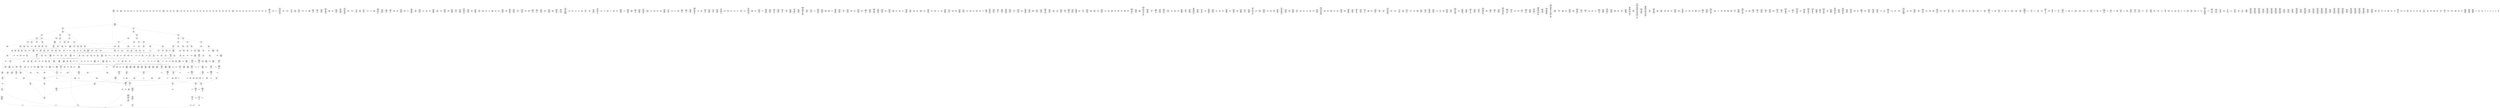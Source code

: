 /* Generated by GvGen v.1.0 (https://www.github.com/stricaud/gvgen) */

digraph G {
compound=true;
   node1 [label="[anywhere]"];
   node2 [label="# 0x0
PUSHX Data
PUSHX Data
MSTORE
PUSHX LogicData
CALLDATASIZE
LT
PUSHX Data
JUMPI
"];
   node3 [label="# 0xd
PUSHX Data
CALLDATALOAD
PUSHX BitData
SHR
PUSHX LogicData
GT
PUSHX Data
JUMPI
"];
   node4 [label="# 0x1e
PUSHX LogicData
GT
PUSHX Data
JUMPI
"];
   node5 [label="# 0x29
PUSHX LogicData
GT
PUSHX Data
JUMPI
"];
   node6 [label="# 0x34
PUSHX LogicData
GT
PUSHX Data
JUMPI
"];
   node7 [label="# 0x3f
PUSHX LogicData
EQ
PUSHX Data
JUMPI
"];
   node8 [label="# 0x4a
PUSHX LogicData
EQ
PUSHX Data
JUMPI
"];
   node9 [label="# 0x55
PUSHX LogicData
EQ
PUSHX Data
JUMPI
"];
   node10 [label="# 0x60
PUSHX LogicData
EQ
PUSHX Data
JUMPI
"];
   node11 [label="# 0x6b
PUSHX Data
JUMP
"];
   node12 [label="# 0x6f
JUMPDEST
PUSHX LogicData
EQ
PUSHX Data
JUMPI
"];
   node13 [label="# 0x7b
PUSHX LogicData
EQ
PUSHX Data
JUMPI
"];
   node14 [label="# 0x86
PUSHX LogicData
EQ
PUSHX Data
JUMPI
"];
   node15 [label="# 0x91
PUSHX Data
JUMP
"];
   node16 [label="# 0x95
JUMPDEST
PUSHX LogicData
GT
PUSHX Data
JUMPI
"];
   node17 [label="# 0xa1
PUSHX LogicData
EQ
PUSHX Data
JUMPI
"];
   node18 [label="# 0xac
PUSHX LogicData
EQ
PUSHX Data
JUMPI
"];
   node19 [label="# 0xb7
PUSHX LogicData
EQ
PUSHX Data
JUMPI
"];
   node20 [label="# 0xc2
PUSHX LogicData
EQ
PUSHX Data
JUMPI
"];
   node21 [label="# 0xcd
PUSHX Data
JUMP
"];
   node22 [label="# 0xd1
JUMPDEST
PUSHX LogicData
EQ
PUSHX Data
JUMPI
"];
   node23 [label="# 0xdd
PUSHX LogicData
EQ
PUSHX Data
JUMPI
"];
   node24 [label="# 0xe8
PUSHX LogicData
EQ
PUSHX Data
JUMPI
"];
   node25 [label="# 0xf3
PUSHX Data
JUMP
"];
   node26 [label="# 0xf7
JUMPDEST
PUSHX LogicData
GT
PUSHX Data
JUMPI
"];
   node27 [label="# 0x103
PUSHX LogicData
GT
PUSHX Data
JUMPI
"];
   node28 [label="# 0x10e
PUSHX LogicData
EQ
PUSHX Data
JUMPI
"];
   node29 [label="# 0x119
PUSHX LogicData
EQ
PUSHX Data
JUMPI
"];
   node30 [label="# 0x124
PUSHX LogicData
EQ
PUSHX Data
JUMPI
"];
   node31 [label="# 0x12f
PUSHX LogicData
EQ
PUSHX Data
JUMPI
"];
   node32 [label="# 0x13a
PUSHX Data
JUMP
"];
   node33 [label="# 0x13e
JUMPDEST
PUSHX LogicData
EQ
PUSHX Data
JUMPI
"];
   node34 [label="# 0x14a
PUSHX LogicData
EQ
PUSHX Data
JUMPI
"];
   node35 [label="# 0x155
PUSHX LogicData
EQ
PUSHX Data
JUMPI
"];
   node36 [label="# 0x160
PUSHX Data
JUMP
"];
   node37 [label="# 0x164
JUMPDEST
PUSHX LogicData
GT
PUSHX Data
JUMPI
"];
   node38 [label="# 0x170
PUSHX LogicData
EQ
PUSHX Data
JUMPI
"];
   node39 [label="# 0x17b
PUSHX LogicData
EQ
PUSHX Data
JUMPI
"];
   node40 [label="# 0x186
PUSHX LogicData
EQ
PUSHX Data
JUMPI
"];
   node41 [label="# 0x191
PUSHX LogicData
EQ
PUSHX Data
JUMPI
"];
   node42 [label="# 0x19c
PUSHX Data
JUMP
"];
   node43 [label="# 0x1a0
JUMPDEST
PUSHX LogicData
EQ
PUSHX Data
JUMPI
"];
   node44 [label="# 0x1ac
PUSHX LogicData
EQ
PUSHX Data
JUMPI
"];
   node45 [label="# 0x1b7
PUSHX LogicData
EQ
PUSHX Data
JUMPI
"];
   node46 [label="# 0x1c2
PUSHX Data
JUMP
"];
   node47 [label="# 0x1c6
JUMPDEST
PUSHX LogicData
GT
PUSHX Data
JUMPI
"];
   node48 [label="# 0x1d2
PUSHX LogicData
GT
PUSHX Data
JUMPI
"];
   node49 [label="# 0x1dd
PUSHX LogicData
GT
PUSHX Data
JUMPI
"];
   node50 [label="# 0x1e8
PUSHX LogicData
EQ
PUSHX Data
JUMPI
"];
   node51 [label="# 0x1f3
PUSHX LogicData
EQ
PUSHX Data
JUMPI
"];
   node52 [label="# 0x1fe
PUSHX LogicData
EQ
PUSHX Data
JUMPI
"];
   node53 [label="# 0x209
PUSHX LogicData
EQ
PUSHX Data
JUMPI
"];
   node54 [label="# 0x214
PUSHX Data
JUMP
"];
   node55 [label="# 0x218
JUMPDEST
PUSHX LogicData
EQ
PUSHX Data
JUMPI
"];
   node56 [label="# 0x224
PUSHX LogicData
EQ
PUSHX Data
JUMPI
"];
   node57 [label="# 0x22f
PUSHX LogicData
EQ
PUSHX Data
JUMPI
"];
   node58 [label="# 0x23a
PUSHX Data
JUMP
"];
   node59 [label="# 0x23e
JUMPDEST
PUSHX LogicData
GT
PUSHX Data
JUMPI
"];
   node60 [label="# 0x24a
PUSHX LogicData
EQ
PUSHX Data
JUMPI
"];
   node61 [label="# 0x255
PUSHX LogicData
EQ
PUSHX Data
JUMPI
"];
   node62 [label="# 0x260
PUSHX LogicData
EQ
PUSHX Data
JUMPI
"];
   node63 [label="# 0x26b
PUSHX LogicData
EQ
PUSHX Data
JUMPI
"];
   node64 [label="# 0x276
PUSHX Data
JUMP
"];
   node65 [label="# 0x27a
JUMPDEST
PUSHX LogicData
EQ
PUSHX Data
JUMPI
"];
   node66 [label="# 0x286
PUSHX LogicData
EQ
PUSHX Data
JUMPI
"];
   node67 [label="# 0x291
PUSHX LogicData
EQ
PUSHX Data
JUMPI
"];
   node68 [label="# 0x29c
PUSHX Data
JUMP
"];
   node69 [label="# 0x2a0
JUMPDEST
PUSHX LogicData
GT
PUSHX Data
JUMPI
"];
   node70 [label="# 0x2ac
PUSHX LogicData
GT
PUSHX Data
JUMPI
"];
   node71 [label="# 0x2b7
PUSHX LogicData
EQ
PUSHX Data
JUMPI
"];
   node72 [label="# 0x2c2
PUSHX LogicData
EQ
PUSHX Data
JUMPI
"];
   node73 [label="# 0x2cd
PUSHX LogicData
EQ
PUSHX Data
JUMPI
"];
   node74 [label="# 0x2d8
PUSHX LogicData
EQ
PUSHX Data
JUMPI
"];
   node75 [label="# 0x2e3
PUSHX Data
JUMP
"];
   node76 [label="# 0x2e7
JUMPDEST
PUSHX LogicData
EQ
PUSHX Data
JUMPI
"];
   node77 [label="# 0x2f3
PUSHX LogicData
EQ
PUSHX Data
JUMPI
"];
   node78 [label="# 0x2fe
PUSHX LogicData
EQ
PUSHX Data
JUMPI
"];
   node79 [label="# 0x309
PUSHX Data
JUMP
"];
   node80 [label="# 0x30d
JUMPDEST
PUSHX LogicData
EQ
PUSHX Data
JUMPI
"];
   node81 [label="# 0x319
PUSHX LogicData
EQ
PUSHX Data
JUMPI
"];
   node82 [label="# 0x324
PUSHX LogicData
EQ
PUSHX Data
JUMPI
"];
   node83 [label="# 0x32f
PUSHX LogicData
EQ
PUSHX Data
JUMPI
"];
   node84 [label="# 0x33a
PUSHX LogicData
EQ
PUSHX Data
JUMPI
"];
   node85 [label="# 0x345
PUSHX LogicData
EQ
PUSHX Data
JUMPI
"];
   node86 [label="# 0x350
JUMPDEST
PUSHX Data
REVERT
"];
   node87 [label="# 0x355
JUMPDEST
CALLVALUE
ISZERO
PUSHX Data
JUMPI
"];
   node88 [label="# 0x35d
PUSHX Data
REVERT
"];
   node89 [label="# 0x361
JUMPDEST
PUSHX Data
PUSHX Data
CALLDATASIZE
PUSHX Data
PUSHX Data
JUMP
"];
   node90 [label="# 0x370
JUMPDEST
PUSHX Data
JUMP
"];
   node91 [label="# 0x375
JUMPDEST
PUSHX MemData
MLOAD
PUSHX Data
PUSHX Data
JUMP
"];
   node92 [label="# 0x382
JUMPDEST
PUSHX MemData
MLOAD
SUB
RETURN
"];
   node93 [label="# 0x38b
JUMPDEST
CALLVALUE
ISZERO
PUSHX Data
JUMPI
"];
   node94 [label="# 0x393
PUSHX Data
REVERT
"];
   node95 [label="# 0x397
JUMPDEST
PUSHX Data
PUSHX Data
JUMP
"];
   node96 [label="# 0x3a0
JUMPDEST
PUSHX MemData
MLOAD
PUSHX Data
PUSHX Data
JUMP
"];
   node97 [label="# 0x3ad
JUMPDEST
CALLVALUE
ISZERO
PUSHX Data
JUMPI
"];
   node98 [label="# 0x3b5
PUSHX Data
REVERT
"];
   node99 [label="# 0x3b9
JUMPDEST
PUSHX Data
PUSHX Data
CALLDATASIZE
PUSHX Data
PUSHX Data
JUMP
"];
   node100 [label="# 0x3c8
JUMPDEST
PUSHX Data
JUMP
"];
   node101 [label="# 0x3cd
JUMPDEST
CALLVALUE
ISZERO
PUSHX Data
JUMPI
"];
   node102 [label="# 0x3d5
PUSHX Data
REVERT
"];
   node103 [label="# 0x3d9
JUMPDEST
PUSHX Data
PUSHX Data
CALLDATASIZE
PUSHX Data
PUSHX Data
JUMP
"];
   node104 [label="# 0x3e8
JUMPDEST
PUSHX Data
JUMP
"];
   node105 [label="# 0x3ed
JUMPDEST
PUSHX MemData
MLOAD
PUSHX Data
PUSHX Data
JUMP
"];
   node106 [label="# 0x3fa
JUMPDEST
CALLVALUE
ISZERO
PUSHX Data
JUMPI
"];
   node107 [label="# 0x402
PUSHX Data
REVERT
"];
   node108 [label="# 0x406
JUMPDEST
PUSHX Data
PUSHX Data
JUMP
"];
   node109 [label="# 0x40f
JUMPDEST
CALLVALUE
ISZERO
PUSHX Data
JUMPI
"];
   node110 [label="# 0x417
PUSHX Data
REVERT
"];
   node111 [label="# 0x41b
JUMPDEST
PUSHX Data
PUSHX Data
CALLDATASIZE
PUSHX Data
PUSHX Data
JUMP
"];
   node112 [label="# 0x42a
JUMPDEST
PUSHX Data
JUMP
"];
   node113 [label="# 0x42f
JUMPDEST
STOP
"];
   node114 [label="# 0x431
JUMPDEST
CALLVALUE
ISZERO
PUSHX Data
JUMPI
"];
   node115 [label="# 0x439
PUSHX Data
REVERT
"];
   node116 [label="# 0x43d
JUMPDEST
PUSHX Data
PUSHX Data
CALLDATASIZE
PUSHX Data
PUSHX Data
JUMP
"];
   node117 [label="# 0x44c
JUMPDEST
PUSHX Data
JUMP
"];
   node118 [label="# 0x451
JUMPDEST
CALLVALUE
ISZERO
PUSHX Data
JUMPI
"];
   node119 [label="# 0x459
PUSHX Data
REVERT
"];
   node120 [label="# 0x45d
JUMPDEST
PUSHX Data
PUSHX Data
CALLDATASIZE
PUSHX Data
PUSHX Data
JUMP
"];
   node121 [label="# 0x46c
JUMPDEST
PUSHX Data
JUMP
"];
   node122 [label="# 0x471
JUMPDEST
CALLVALUE
ISZERO
PUSHX Data
JUMPI
"];
   node123 [label="# 0x479
PUSHX Data
REVERT
"];
   node124 [label="# 0x47d
JUMPDEST
PUSHX Data
PUSHX Data
JUMP
"];
   node125 [label="# 0x486
JUMPDEST
PUSHX MemData
MLOAD
PUSHX Data
PUSHX Data
JUMP
"];
   node126 [label="# 0x493
JUMPDEST
CALLVALUE
ISZERO
PUSHX Data
JUMPI
"];
   node127 [label="# 0x49b
PUSHX Data
REVERT
"];
   node128 [label="# 0x49f
JUMPDEST
PUSHX Data
PUSHX Data
JUMP
"];
   node129 [label="# 0x4a8
JUMPDEST
CALLVALUE
ISZERO
PUSHX Data
JUMPI
"];
   node130 [label="# 0x4b0
PUSHX Data
REVERT
"];
   node131 [label="# 0x4b4
JUMPDEST
PUSHX Data
PUSHX Data
CALLDATASIZE
PUSHX Data
PUSHX Data
JUMP
"];
   node132 [label="# 0x4c3
JUMPDEST
PUSHX Data
JUMP
"];
   node133 [label="# 0x4c8
JUMPDEST
CALLVALUE
ISZERO
PUSHX Data
JUMPI
"];
   node134 [label="# 0x4d0
PUSHX Data
REVERT
"];
   node135 [label="# 0x4d4
JUMPDEST
PUSHX Data
PUSHX Data
CALLDATASIZE
PUSHX Data
PUSHX Data
JUMP
"];
   node136 [label="# 0x4e3
JUMPDEST
PUSHX Data
JUMP
"];
   node137 [label="# 0x4e8
JUMPDEST
CALLVALUE
ISZERO
PUSHX Data
JUMPI
"];
   node138 [label="# 0x4f0
PUSHX Data
REVERT
"];
   node139 [label="# 0x4f4
JUMPDEST
PUSHX Data
PUSHX Data
CALLDATASIZE
PUSHX Data
PUSHX Data
JUMP
"];
   node140 [label="# 0x503
JUMPDEST
PUSHX Data
JUMP
"];
   node141 [label="# 0x508
JUMPDEST
CALLVALUE
ISZERO
PUSHX Data
JUMPI
"];
   node142 [label="# 0x510
PUSHX Data
REVERT
"];
   node143 [label="# 0x514
JUMPDEST
PUSHX Data
PUSHX Data
CALLDATASIZE
PUSHX Data
PUSHX Data
JUMP
"];
   node144 [label="# 0x523
JUMPDEST
PUSHX Data
JUMP
"];
   node145 [label="# 0x528
JUMPDEST
CALLVALUE
ISZERO
PUSHX Data
JUMPI
"];
   node146 [label="# 0x530
PUSHX Data
REVERT
"];
   node147 [label="# 0x534
JUMPDEST
PUSHX Data
PUSHX Data
JUMP
"];
   node148 [label="# 0x53d
JUMPDEST
CALLVALUE
ISZERO
PUSHX Data
JUMPI
"];
   node149 [label="# 0x545
PUSHX Data
REVERT
"];
   node150 [label="# 0x549
JUMPDEST
PUSHX Data
PUSHX Data
CALLDATASIZE
PUSHX Data
PUSHX Data
JUMP
"];
   node151 [label="# 0x558
JUMPDEST
PUSHX Data
JUMP
"];
   node152 [label="# 0x55d
JUMPDEST
CALLVALUE
ISZERO
PUSHX Data
JUMPI
"];
   node153 [label="# 0x565
PUSHX Data
REVERT
"];
   node154 [label="# 0x569
JUMPDEST
PUSHX Data
PUSHX Data
CALLDATASIZE
PUSHX Data
PUSHX Data
JUMP
"];
   node155 [label="# 0x578
JUMPDEST
PUSHX Data
JUMP
"];
   node156 [label="# 0x57d
JUMPDEST
PUSHX MemData
MLOAD
PUSHX Data
PUSHX Data
JUMP
"];
   node157 [label="# 0x58a
JUMPDEST
CALLVALUE
ISZERO
PUSHX Data
JUMPI
"];
   node158 [label="# 0x592
PUSHX Data
REVERT
"];
   node159 [label="# 0x596
JUMPDEST
PUSHX Data
PUSHX Data
JUMP
"];
   node160 [label="# 0x59f
JUMPDEST
CALLVALUE
ISZERO
PUSHX Data
JUMPI
"];
   node161 [label="# 0x5a7
PUSHX Data
REVERT
"];
   node162 [label="# 0x5ab
JUMPDEST
PUSHX Data
PUSHX Data
CALLDATASIZE
PUSHX Data
PUSHX Data
JUMP
"];
   node163 [label="# 0x5ba
JUMPDEST
PUSHX Data
JUMP
"];
   node164 [label="# 0x5bf
JUMPDEST
CALLVALUE
ISZERO
PUSHX Data
JUMPI
"];
   node165 [label="# 0x5c7
PUSHX Data
REVERT
"];
   node166 [label="# 0x5cb
JUMPDEST
PUSHX Data
PUSHX Data
CALLDATASIZE
PUSHX Data
PUSHX Data
JUMP
"];
   node167 [label="# 0x5da
JUMPDEST
PUSHX Data
JUMP
"];
   node168 [label="# 0x5df
JUMPDEST
CALLVALUE
ISZERO
PUSHX Data
JUMPI
"];
   node169 [label="# 0x5e7
PUSHX Data
REVERT
"];
   node170 [label="# 0x5eb
JUMPDEST
PUSHX Data
PUSHX Data
CALLDATASIZE
PUSHX Data
PUSHX Data
JUMP
"];
   node171 [label="# 0x5fa
JUMPDEST
PUSHX Data
JUMP
"];
   node172 [label="# 0x5ff
JUMPDEST
PUSHX MemData
MLOAD
PUSHX Data
PUSHX Data
JUMP
"];
   node173 [label="# 0x60d
JUMPDEST
CALLVALUE
ISZERO
PUSHX Data
JUMPI
"];
   node174 [label="# 0x615
PUSHX Data
REVERT
"];
   node175 [label="# 0x619
JUMPDEST
PUSHX Data
PUSHX Data
CALLDATASIZE
PUSHX Data
PUSHX Data
JUMP
"];
   node176 [label="# 0x628
JUMPDEST
PUSHX Data
JUMP
"];
   node177 [label="# 0x62d
JUMPDEST
CALLVALUE
ISZERO
PUSHX Data
JUMPI
"];
   node178 [label="# 0x635
PUSHX Data
REVERT
"];
   node179 [label="# 0x639
JUMPDEST
PUSHX Data
PUSHX Data
JUMP
"];
   node180 [label="# 0x642
JUMPDEST
CALLVALUE
ISZERO
PUSHX Data
JUMPI
"];
   node181 [label="# 0x64a
PUSHX Data
REVERT
"];
   node182 [label="# 0x64e
JUMPDEST
PUSHX Data
PUSHX Data
JUMP
"];
   node183 [label="# 0x657
JUMPDEST
CALLVALUE
ISZERO
PUSHX Data
JUMPI
"];
   node184 [label="# 0x65f
PUSHX Data
REVERT
"];
   node185 [label="# 0x663
JUMPDEST
PUSHX Data
PUSHX Data
JUMP
"];
   node186 [label="# 0x66c
JUMPDEST
CALLVALUE
ISZERO
PUSHX Data
JUMPI
"];
   node187 [label="# 0x674
PUSHX Data
REVERT
"];
   node188 [label="# 0x678
JUMPDEST
PUSHX Data
PUSHX Data
JUMP
"];
   node189 [label="# 0x681
JUMPDEST
CALLVALUE
ISZERO
PUSHX Data
JUMPI
"];
   node190 [label="# 0x689
PUSHX Data
REVERT
"];
   node191 [label="# 0x68d
JUMPDEST
PUSHX Data
PUSHX Data
CALLDATASIZE
PUSHX Data
PUSHX Data
JUMP
"];
   node192 [label="# 0x69c
JUMPDEST
PUSHX Data
JUMP
"];
   node193 [label="# 0x6a1
JUMPDEST
CALLVALUE
ISZERO
PUSHX Data
JUMPI
"];
   node194 [label="# 0x6a9
PUSHX Data
REVERT
"];
   node195 [label="# 0x6ad
JUMPDEST
PUSHX Data
PUSHX Data
CALLDATASIZE
PUSHX Data
PUSHX Data
JUMP
"];
   node196 [label="# 0x6bc
JUMPDEST
PUSHX Data
JUMP
"];
   node197 [label="# 0x6c1
JUMPDEST
CALLVALUE
ISZERO
PUSHX Data
JUMPI
"];
   node198 [label="# 0x6c9
PUSHX Data
REVERT
"];
   node199 [label="# 0x6cd
JUMPDEST
PUSHX Data
PUSHX Data
CALLDATASIZE
PUSHX Data
PUSHX Data
JUMP
"];
   node200 [label="# 0x6dc
JUMPDEST
PUSHX Data
JUMP
"];
   node201 [label="# 0x6e1
JUMPDEST
CALLVALUE
ISZERO
PUSHX Data
JUMPI
"];
   node202 [label="# 0x6e9
PUSHX Data
REVERT
"];
   node203 [label="# 0x6ed
JUMPDEST
PUSHX Data
PUSHX Data
CALLDATASIZE
PUSHX Data
PUSHX Data
JUMP
"];
   node204 [label="# 0x6fc
JUMPDEST
PUSHX Data
JUMP
"];
   node205 [label="# 0x701
JUMPDEST
CALLVALUE
ISZERO
PUSHX Data
JUMPI
"];
   node206 [label="# 0x709
PUSHX Data
REVERT
"];
   node207 [label="# 0x70d
JUMPDEST
PUSHX Data
PUSHX Data
CALLDATASIZE
PUSHX Data
PUSHX Data
JUMP
"];
   node208 [label="# 0x71c
JUMPDEST
PUSHX Data
JUMP
"];
   node209 [label="# 0x721
JUMPDEST
CALLVALUE
ISZERO
PUSHX Data
JUMPI
"];
   node210 [label="# 0x729
PUSHX Data
REVERT
"];
   node211 [label="# 0x72d
JUMPDEST
PUSHX Data
PUSHX Data
CALLDATASIZE
PUSHX Data
PUSHX Data
JUMP
"];
   node212 [label="# 0x73c
JUMPDEST
PUSHX Data
JUMP
"];
   node213 [label="# 0x741
JUMPDEST
CALLVALUE
ISZERO
PUSHX Data
JUMPI
"];
   node214 [label="# 0x749
PUSHX Data
REVERT
"];
   node215 [label="# 0x74d
JUMPDEST
PUSHX Data
PUSHX Data
JUMP
"];
   node216 [label="# 0x756
JUMPDEST
CALLVALUE
ISZERO
PUSHX Data
JUMPI
"];
   node217 [label="# 0x75e
PUSHX Data
REVERT
"];
   node218 [label="# 0x762
JUMPDEST
PUSHX Data
PUSHX Data
CALLDATASIZE
PUSHX Data
PUSHX Data
JUMP
"];
   node219 [label="# 0x771
JUMPDEST
PUSHX Data
JUMP
"];
   node220 [label="# 0x776
JUMPDEST
CALLVALUE
ISZERO
PUSHX Data
JUMPI
"];
   node221 [label="# 0x77e
PUSHX Data
REVERT
"];
   node222 [label="# 0x782
JUMPDEST
PUSHX Data
PUSHX Data
CALLDATASIZE
PUSHX Data
PUSHX Data
JUMP
"];
   node223 [label="# 0x791
JUMPDEST
PUSHX Data
JUMP
"];
   node224 [label="# 0x796
JUMPDEST
CALLVALUE
ISZERO
PUSHX Data
JUMPI
"];
   node225 [label="# 0x79e
PUSHX Data
REVERT
"];
   node226 [label="# 0x7a2
JUMPDEST
PUSHX Data
PUSHX Data
CALLDATASIZE
PUSHX Data
PUSHX Data
JUMP
"];
   node227 [label="# 0x7b1
JUMPDEST
PUSHX Data
JUMP
"];
   node228 [label="# 0x7b6
JUMPDEST
CALLVALUE
ISZERO
PUSHX Data
JUMPI
"];
   node229 [label="# 0x7be
PUSHX Data
REVERT
"];
   node230 [label="# 0x7c2
JUMPDEST
PUSHX Data
PUSHX Data
JUMP
"];
   node231 [label="# 0x7cb
JUMPDEST
CALLVALUE
ISZERO
PUSHX Data
JUMPI
"];
   node232 [label="# 0x7d3
PUSHX Data
REVERT
"];
   node233 [label="# 0x7d7
JUMPDEST
PUSHX Data
PUSHX Data
JUMP
"];
   node234 [label="# 0x7e0
JUMPDEST
CALLVALUE
ISZERO
PUSHX Data
JUMPI
"];
   node235 [label="# 0x7e8
PUSHX Data
REVERT
"];
   node236 [label="# 0x7ec
JUMPDEST
PUSHX Data
PUSHX Data
CALLDATASIZE
PUSHX Data
PUSHX Data
JUMP
"];
   node237 [label="# 0x7fb
JUMPDEST
PUSHX Data
JUMP
"];
   node238 [label="# 0x800
JUMPDEST
CALLVALUE
ISZERO
PUSHX Data
JUMPI
"];
   node239 [label="# 0x808
PUSHX Data
REVERT
"];
   node240 [label="# 0x80c
JUMPDEST
PUSHX Data
PUSHX Data
CALLDATASIZE
PUSHX Data
PUSHX Data
JUMP
"];
   node241 [label="# 0x81b
JUMPDEST
PUSHX Data
JUMP
"];
   node242 [label="# 0x820
JUMPDEST
CALLVALUE
ISZERO
PUSHX Data
JUMPI
"];
   node243 [label="# 0x828
PUSHX Data
REVERT
"];
   node244 [label="# 0x82c
JUMPDEST
PUSHX Data
PUSHX Data
JUMP
"];
   node245 [label="# 0x835
JUMPDEST
CALLVALUE
ISZERO
PUSHX Data
JUMPI
"];
   node246 [label="# 0x83d
PUSHX Data
REVERT
"];
   node247 [label="# 0x841
JUMPDEST
PUSHX Data
PUSHX Data
CALLDATASIZE
PUSHX Data
PUSHX Data
JUMP
"];
   node248 [label="# 0x850
JUMPDEST
PUSHX Data
JUMP
"];
   node249 [label="# 0x855
JUMPDEST
PUSHX Data
PUSHX Data
CALLDATASIZE
PUSHX Data
PUSHX Data
JUMP
"];
   node250 [label="# 0x863
JUMPDEST
PUSHX Data
JUMP
"];
   node251 [label="# 0x868
JUMPDEST
CALLVALUE
ISZERO
PUSHX Data
JUMPI
"];
   node252 [label="# 0x870
PUSHX Data
REVERT
"];
   node253 [label="# 0x874
JUMPDEST
PUSHX Data
PUSHX Data
CALLDATASIZE
PUSHX Data
PUSHX Data
JUMP
"];
   node254 [label="# 0x883
JUMPDEST
PUSHX Data
JUMP
"];
   node255 [label="# 0x888
JUMPDEST
CALLVALUE
ISZERO
PUSHX Data
JUMPI
"];
   node256 [label="# 0x890
PUSHX Data
REVERT
"];
   node257 [label="# 0x894
JUMPDEST
PUSHX Data
PUSHX Data
CALLDATASIZE
PUSHX Data
PUSHX Data
JUMP
"];
   node258 [label="# 0x8a3
JUMPDEST
PUSHX Data
JUMP
"];
   node259 [label="# 0x8a8
JUMPDEST
PUSHX MemData
MLOAD
PUSHX Data
PUSHX Data
JUMP
"];
   node260 [label="# 0x8b5
JUMPDEST
CALLVALUE
ISZERO
PUSHX Data
JUMPI
"];
   node261 [label="# 0x8bd
PUSHX Data
REVERT
"];
   node262 [label="# 0x8c1
JUMPDEST
PUSHX Data
PUSHX Data
CALLDATASIZE
PUSHX Data
PUSHX Data
JUMP
"];
   node263 [label="# 0x8d0
JUMPDEST
PUSHX Data
JUMP
"];
   node264 [label="# 0x8d5
JUMPDEST
CALLVALUE
ISZERO
PUSHX Data
JUMPI
"];
   node265 [label="# 0x8dd
PUSHX Data
REVERT
"];
   node266 [label="# 0x8e1
JUMPDEST
PUSHX Data
PUSHX Data
CALLDATASIZE
PUSHX Data
PUSHX Data
JUMP
"];
   node267 [label="# 0x8f0
JUMPDEST
PUSHX Data
JUMP
"];
   node268 [label="# 0x8f5
JUMPDEST
CALLVALUE
ISZERO
PUSHX Data
JUMPI
"];
   node269 [label="# 0x8fd
PUSHX Data
REVERT
"];
   node270 [label="# 0x901
JUMPDEST
PUSHX Data
PUSHX Data
CALLDATASIZE
PUSHX Data
PUSHX Data
JUMP
"];
   node271 [label="# 0x910
JUMPDEST
PUSHX Data
JUMP
"];
   node272 [label="# 0x915
JUMPDEST
CALLVALUE
ISZERO
PUSHX Data
JUMPI
"];
   node273 [label="# 0x91d
PUSHX Data
REVERT
"];
   node274 [label="# 0x921
JUMPDEST
PUSHX Data
PUSHX Data
CALLDATASIZE
PUSHX Data
PUSHX Data
JUMP
"];
   node275 [label="# 0x930
JUMPDEST
PUSHX Data
JUMP
"];
   node276 [label="# 0x935
JUMPDEST
CALLVALUE
ISZERO
PUSHX Data
JUMPI
"];
   node277 [label="# 0x93d
PUSHX Data
REVERT
"];
   node278 [label="# 0x941
JUMPDEST
PUSHX Data
PUSHX Data
CALLDATASIZE
PUSHX Data
PUSHX Data
JUMP
"];
   node279 [label="# 0x950
JUMPDEST
PUSHX Data
JUMP
"];
   node280 [label="# 0x955
JUMPDEST
CALLVALUE
ISZERO
PUSHX Data
JUMPI
"];
   node281 [label="# 0x95d
PUSHX Data
REVERT
"];
   node282 [label="# 0x961
JUMPDEST
PUSHX Data
PUSHX Data
CALLDATASIZE
PUSHX Data
PUSHX Data
JUMP
"];
   node283 [label="# 0x970
JUMPDEST
PUSHX Data
JUMP
"];
   node284 [label="# 0x975
JUMPDEST
CALLVALUE
ISZERO
PUSHX Data
JUMPI
"];
   node285 [label="# 0x97d
PUSHX Data
REVERT
"];
   node286 [label="# 0x981
JUMPDEST
PUSHX Data
PUSHX Data
CALLDATASIZE
PUSHX Data
PUSHX Data
JUMP
"];
   node287 [label="# 0x990
JUMPDEST
PUSHX Data
JUMP
"];
   node288 [label="# 0x995
JUMPDEST
CALLVALUE
ISZERO
PUSHX Data
JUMPI
"];
   node289 [label="# 0x99d
PUSHX Data
REVERT
"];
   node290 [label="# 0x9a1
JUMPDEST
PUSHX Data
PUSHX Data
CALLDATASIZE
PUSHX Data
PUSHX Data
JUMP
"];
   node291 [label="# 0x9b0
JUMPDEST
PUSHX Data
JUMP
"];
   node292 [label="# 0x9b5
JUMPDEST
CALLVALUE
ISZERO
PUSHX Data
JUMPI
"];
   node293 [label="# 0x9bd
PUSHX Data
REVERT
"];
   node294 [label="# 0x9c1
JUMPDEST
PUSHX Data
PUSHX Data
CALLDATASIZE
PUSHX Data
PUSHX Data
JUMP
"];
   node295 [label="# 0x9d0
JUMPDEST
PUSHX Data
JUMP
"];
   node296 [label="# 0x9d5
JUMPDEST
CALLVALUE
ISZERO
PUSHX Data
JUMPI
"];
   node297 [label="# 0x9dd
PUSHX Data
REVERT
"];
   node298 [label="# 0x9e1
JUMPDEST
PUSHX Data
PUSHX Data
CALLDATASIZE
PUSHX Data
PUSHX Data
JUMP
"];
   node299 [label="# 0x9f0
JUMPDEST
PUSHX Data
JUMP
"];
   node300 [label="# 0x9f5
JUMPDEST
PUSHX Data
PUSHX ArithData
PUSHX BitData
PUSHX BitData
SHL
SUB
NOT
AND
PUSHX BitData
PUSHX BitData
SHL
EQ
PUSHX Data
JUMPI
"];
   node301 [label="# 0xa11
PUSHX Data
PUSHX Data
JUMP
"];
   node302 [label="# 0xa1a
JUMPDEST
"];
   node303 [label="# 0xa1d
JUMPDEST
JUMP
"];
   node304 [label="# 0xa22
JUMPDEST
PUSHX Data
PUSHX StorData
SLOAD
PUSHX Data
PUSHX Data
JUMP
"];
   node305 [label="# 0xa31
JUMPDEST
PUSHX ArithData
ADD
PUSHX ArithData
DIV
MUL
PUSHX ArithData
ADD
PUSHX MemData
MLOAD
ADD
PUSHX Data
MSTORE
MSTORE
PUSHX ArithData
ADD
SLOAD
PUSHX Data
PUSHX Data
JUMP
"];
   node306 [label="# 0xa5d
JUMPDEST
ISZERO
PUSHX Data
JUMPI
"];
   node307 [label="# 0xa64
PUSHX LogicData
LT
PUSHX Data
JUMPI
"];
   node308 [label="# 0xa6c
PUSHX ArithData
SLOAD
DIV
MUL
MSTORE
PUSHX ArithData
ADD
PUSHX Data
JUMP
"];
   node309 [label="# 0xa7f
JUMPDEST
ADD
PUSHX Data
MSTORE
PUSHX Data
PUSHX Data
SHA3
"];
   node310 [label="# 0xa8d
JUMPDEST
SLOAD
MSTORE
PUSHX ArithData
ADD
PUSHX ArithData
ADD
GT
PUSHX Data
JUMPI
"];
   node311 [label="# 0xaa1
SUB
PUSHX BitData
AND
ADD
"];
   node312 [label="# 0xaaa
JUMPDEST
JUMP
"];
   node313 [label="# 0xab4
JUMPDEST
PUSHX Data
PUSHX Data
PUSHX Data
JUMP
"];
   node314 [label="# 0xabe
JUMPDEST
PUSHX ArithData
PUSHX BitData
PUSHX BitData
SHL
SUB
AND
PUSHX Data
PUSHX Data
JUMP
"];
   node315 [label="# 0xacf
JUMPDEST
PUSHX ArithData
PUSHX BitData
PUSHX BitData
SHL
SUB
AND
EQ
PUSHX Data
JUMPI
"];
   node316 [label="# 0xade
PUSHX MemData
MLOAD
PUSHX BitData
PUSHX BitData
SHL
MSTORE
PUSHX ArithData
ADD
PUSHX Data
PUSHX Data
JUMP
"];
   node317 [label="# 0xaf5
JUMPDEST
PUSHX MemData
MLOAD
SUB
REVERT
"];
   node318 [label="# 0xafe
JUMPDEST
PUSHX ArithData
PUSHX BitData
PUSHX BitData
SHL
SUB
AND
PUSHX Data
MSTORE
PUSHX Data
PUSHX Data
MSTORE
PUSHX Data
SHA3
SLOAD
PUSHX BitData
AND
JUMP
"];
   node319 [label="# 0xb1d
JUMPDEST
PUSHX Data
PUSHX Data
PUSHX Data
JUMP
"];
   node320 [label="# 0xb28
JUMPDEST
PUSHX Data
JUMPI
"];
   node321 [label="# 0xb2d
PUSHX MemData
MLOAD
PUSHX BitData
PUSHX BitData
SHL
MSTORE
PUSHX ArithData
ADD
PUSHX Data
PUSHX Data
JUMP
"];
   node322 [label="# 0xb44
JUMPDEST
PUSHX Data
MSTORE
PUSHX Data
PUSHX Data
MSTORE
PUSHX Data
SHA3
SLOAD
PUSHX ArithData
PUSHX BitData
PUSHX BitData
SHL
SUB
AND
JUMP
"];
   node323 [label="# 0xb60
JUMPDEST
PUSHX StorData
SLOAD
PUSHX Data
PUSHX Data
JUMP
"];
   node324 [label="# 0xb6d
JUMPDEST
PUSHX ArithData
ADD
PUSHX ArithData
DIV
MUL
PUSHX ArithData
ADD
PUSHX MemData
MLOAD
ADD
PUSHX Data
MSTORE
MSTORE
PUSHX ArithData
ADD
SLOAD
PUSHX Data
PUSHX Data
JUMP
"];
   node325 [label="# 0xb99
JUMPDEST
ISZERO
PUSHX Data
JUMPI
"];
   node326 [label="# 0xba0
PUSHX LogicData
LT
PUSHX Data
JUMPI
"];
   node327 [label="# 0xba8
PUSHX ArithData
SLOAD
DIV
MUL
MSTORE
PUSHX ArithData
ADD
PUSHX Data
JUMP
"];
   node328 [label="# 0xbbb
JUMPDEST
ADD
PUSHX Data
MSTORE
PUSHX Data
PUSHX Data
SHA3
"];
   node329 [label="# 0xbc9
JUMPDEST
SLOAD
MSTORE
PUSHX ArithData
ADD
PUSHX ArithData
ADD
GT
PUSHX Data
JUMPI
"];
   node330 [label="# 0xbdd
SUB
PUSHX BitData
AND
ADD
"];
   node331 [label="# 0xbe6
JUMPDEST
JUMP
"];
   node332 [label="# 0xbee
JUMPDEST
PUSHX Data
PUSHX Data
PUSHX Data
JUMP
"];
   node333 [label="# 0xbf9
JUMPDEST
PUSHX ArithData
PUSHX BitData
PUSHX BitData
SHL
SUB
AND
PUSHX ArithData
PUSHX BitData
PUSHX BitData
SHL
SUB
AND
EQ
ISZERO
PUSHX Data
JUMPI
"];
   node334 [label="# 0xc16
PUSHX MemData
MLOAD
PUSHX BitData
PUSHX BitData
SHL
MSTORE
PUSHX ArithData
ADD
PUSHX Data
PUSHX Data
JUMP
"];
   node335 [label="# 0xc2d
JUMPDEST
PUSHX ArithData
PUSHX BitData
PUSHX BitData
SHL
SUB
AND
PUSHX Data
PUSHX Data
JUMP
"];
   node336 [label="# 0xc3f
JUMPDEST
PUSHX ArithData
PUSHX BitData
PUSHX BitData
SHL
SUB
AND
EQ
PUSHX Data
JUMPI
"];
   node337 [label="# 0xc4f
PUSHX Data
PUSHX Data
PUSHX Data
JUMP
"];
   node338 [label="# 0xc5b
JUMPDEST
PUSHX Data
JUMPI
"];
   node339 [label="# 0xc60
PUSHX MemData
MLOAD
PUSHX BitData
PUSHX BitData
SHL
MSTORE
PUSHX ArithData
ADD
PUSHX Data
PUSHX Data
JUMP
"];
   node340 [label="# 0xc77
JUMPDEST
PUSHX Data
PUSHX Data
JUMP
"];
   node341 [label="# 0xc81
JUMPDEST
JUMP
"];
   node342 [label="# 0xc86
JUMPDEST
PUSHX Data
PUSHX Data
MSTORE
PUSHX Data
MSTORE
PUSHX Data
SHA3
SLOAD
PUSHX ArithData
PUSHX BitData
PUSHX BitData
SHL
SUB
AND
JUMP
"];
   node343 [label="# 0xca1
JUMPDEST
PUSHX StorData
SLOAD
PUSHX BitData
AND
PUSHX Data
JUMPI
"];
   node344 [label="# 0xcac
PUSHX MemData
MLOAD
PUSHX BitData
PUSHX BitData
SHL
MSTORE
PUSHX ArithData
ADD
PUSHX Data
PUSHX Data
JUMP
"];
   node345 [label="# 0xcc3
JUMPDEST
PUSHX Data
"];
   node346 [label="# 0xcc7
JUMPDEST
LT
ISZERO
PUSHX Data
JUMPI
"];
   node347 [label="# 0xcd0
PUSHX Data
LT
PUSHX Data
JUMPI
"];
   node348 [label="# 0xcdd
PUSHX BitData
PUSHX BitData
SHL
PUSHX Data
MSTORE
PUSHX Data
PUSHX Data
MSTORE
PUSHX Data
PUSHX Data
REVERT
"];
   node349 [label="# 0xcf2
JUMPDEST
PUSHX ArithData
MUL
ADD
CALLDATALOAD
PUSHX Data
JUMP
"];
   node350 [label="# 0xcfe
JUMPDEST
PUSHX Data
JUMPI
"];
   node351 [label="# 0xd03
PUSHX MemData
MLOAD
PUSHX BitData
PUSHX BitData
SHL
MSTORE
PUSHX ArithData
ADD
PUSHX Data
PUSHX Data
JUMP
"];
   node352 [label="# 0xd1a
JUMPDEST
PUSHX Data
LT
PUSHX Data
JUMPI
"];
   node353 [label="# 0xd27
PUSHX BitData
PUSHX BitData
SHL
PUSHX Data
MSTORE
PUSHX Data
PUSHX Data
MSTORE
PUSHX Data
PUSHX Data
REVERT
"];
   node354 [label="# 0xd3c
JUMPDEST
PUSHX ArithData
MUL
ADD
CALLDATALOAD
SLOAD
LT
PUSHX Data
JUMPI
"];
   node355 [label="# 0xd4c
PUSHX BitData
PUSHX BitData
SHL
PUSHX Data
MSTORE
PUSHX Data
PUSHX Data
MSTORE
PUSHX Data
PUSHX Data
REVERT
"];
   node356 [label="# 0xd61
JUMPDEST
PUSHX Data
MSTORE
PUSHX Data
SHA3
ADD
SLOAD
PUSHX ArithData
PUSHX BitData
PUSHX BitData
SHL
SUB
AND
CALLER
EQ
PUSHX Data
JUMPI
"];
   node357 [label="# 0xd81
PUSHX MemData
MLOAD
PUSHX BitData
PUSHX BitData
SHL
MSTORE
PUSHX ArithData
ADD
PUSHX Data
PUSHX Data
JUMP
"];
   node358 [label="# 0xd98
JUMPDEST
PUSHX Data
CALLER
LT
PUSHX Data
JUMPI
"];
   node359 [label="# 0xda7
PUSHX BitData
PUSHX BitData
SHL
PUSHX Data
MSTORE
PUSHX Data
PUSHX Data
MSTORE
PUSHX Data
PUSHX Data
REVERT
"];
   node360 [label="# 0xdbc
JUMPDEST
PUSHX ArithData
MUL
ADD
CALLDATALOAD
PUSHX Data
JUMP
"];
   node361 [label="# 0xdc8
JUMPDEST
PUSHX Data
PUSHX Data
JUMP
"];
   node362 [label="# 0xdd1
JUMPDEST
PUSHX Data
JUMP
"];
   node363 [label="# 0xdd8
JUMPDEST
JUMP
"];
   node364 [label="# 0xdde
JUMPDEST
PUSHX StorData
SLOAD
JUMP
"];
   node365 [label="# 0xde4
JUMPDEST
PUSHX StorData
SLOAD
JUMP
"];
   node366 [label="# 0xdea
JUMPDEST
PUSHX Data
PUSHX Data
PUSHX Data
JUMP
"];
   node367 [label="# 0xdf5
JUMPDEST
PUSHX Data
JUMP
"];
   node368 [label="# 0xdfb
JUMPDEST
PUSHX Data
JUMPI
"];
   node369 [label="# 0xe00
PUSHX MemData
MLOAD
PUSHX BitData
PUSHX BitData
SHL
MSTORE
PUSHX ArithData
ADD
PUSHX Data
PUSHX Data
JUMP
"];
   node370 [label="# 0xe17
JUMPDEST
PUSHX Data
PUSHX Data
JUMP
"];
   node371 [label="# 0xe22
JUMPDEST
CALLER
PUSHX Data
MSTORE
PUSHX Data
PUSHX Data
MSTORE
PUSHX Data
SHA3
SLOAD
PUSHX BitData
AND
PUSHX Data
JUMPI
"];
   node372 [label="# 0xe3a
PUSHX MemData
MLOAD
PUSHX BitData
PUSHX BitData
SHL
MSTORE
PUSHX ArithData
ADD
PUSHX Data
PUSHX Data
JUMP
"];
   node373 [label="# 0xe51
JUMPDEST
PUSHX StorData
SLOAD
EQ
ISZERO
PUSHX Data
JUMPI
"];
   node374 [label="# 0xe5c
PUSHX MemData
MLOAD
PUSHX BitData
PUSHX BitData
SHL
MSTORE
PUSHX ArithData
ADD
PUSHX Data
PUSHX Data
JUMP
"];
   node375 [label="# 0xe73
JUMPDEST
PUSHX Data
SSTORE
JUMP
"];
   node376 [label="# 0xe78
JUMPDEST
PUSHX Data
PUSHX Data
JUMP
"];
   node377 [label="# 0xe80
JUMPDEST
PUSHX ArithData
PUSHX BitData
PUSHX BitData
SHL
SUB
AND
PUSHX Data
PUSHX Data
JUMP
"];
   node378 [label="# 0xe91
JUMPDEST
PUSHX ArithData
PUSHX BitData
PUSHX BitData
SHL
SUB
AND
EQ
PUSHX Data
JUMPI
"];
   node379 [label="# 0xea0
PUSHX MemData
MLOAD
PUSHX BitData
PUSHX BitData
SHL
MSTORE
PUSHX ArithData
ADD
PUSHX Data
PUSHX Data
JUMP
"];
   node380 [label="# 0xeb7
JUMPDEST
SELFBALANCE
LT
ISZERO
PUSHX Data
JUMPI
"];
   node381 [label="# 0xec0
PUSHX MemData
MLOAD
PUSHX BitData
PUSHX BitData
SHL
MSTORE
PUSHX ArithData
ADD
PUSHX Data
PUSHX Data
JUMP
"];
   node382 [label="# 0xed7
JUMPDEST
PUSHX Data
PUSHX Data
PUSHX Data
JUMP
"];
   node383 [label="# 0xee1
JUMPDEST
PUSHX ArithData
PUSHX BitData
PUSHX BitData
SHL
SUB
AND
PUSHX MemData
MLOAD
PUSHX Data
PUSHX Data
JUMP
"];
   node384 [label="# 0xef7
JUMPDEST
PUSHX Data
PUSHX MemData
MLOAD
SUB
GAS
CALL
RETURNDATASIZE
PUSHX LogicData
EQ
PUSHX Data
JUMPI
"];
   node385 [label="# 0xf13
PUSHX MemData
MLOAD
PUSHX BitData
NOT
PUSHX ArithData
RETURNDATASIZE
ADD
AND
ADD
PUSHX Data
MSTORE
RETURNDATASIZE
MSTORE
RETURNDATASIZE
PUSHX Data
PUSHX ArithData
ADD
RETURNDATACOPY
PUSHX Data
JUMP
"];
   node386 [label="# 0xf34
JUMPDEST
PUSHX Data
"];
   node387 [label="# 0xf39
JUMPDEST
PUSHX Data
JUMPI
"];
   node388 [label="# 0xf43
PUSHX Data
REVERT
"];
   node389 [label="# 0xf47
JUMPDEST
JUMP
"];
   node390 [label="# 0xf4b
JUMPDEST
PUSHX Data
PUSHX Data
"];
   node391 [label="# 0xf51
JUMPDEST
PUSHX StorData
SLOAD
LT
ISZERO
PUSHX Data
JUMPI
"];
   node392 [label="# 0xf5c
PUSHX StorData
SLOAD
LT
PUSHX Data
JUMPI
"];
   node393 [label="# 0xf67
PUSHX BitData
PUSHX BitData
SHL
PUSHX Data
MSTORE
PUSHX Data
PUSHX Data
MSTORE
PUSHX Data
PUSHX Data
REVERT
"];
   node394 [label="# 0xf7c
JUMPDEST
PUSHX Data
MSTORE
PUSHX Data
SHA3
ADD
SLOAD
PUSHX ArithData
PUSHX BitData
PUSHX BitData
SHL
SUB
AND
AND
EQ
ISZERO
PUSHX Data
JUMPI
"];
   node395 [label="# 0xf9c
EQ
ISZERO
PUSHX Data
JUMPI
"];
   node396 [label="# 0xfa4
PUSHX Data
JUMP
"];
   node397 [label="# 0xfac
JUMPDEST
PUSHX Data
PUSHX Data
JUMP
"];
   node398 [label="# 0xfb5
JUMPDEST
"];
   node399 [label="# 0xfb8
JUMPDEST
PUSHX Data
PUSHX Data
JUMP
"];
   node400 [label="# 0xfc1
JUMPDEST
PUSHX Data
JUMP
"];
   node401 [label="# 0xfc8
JUMPDEST
PUSHX MemData
MLOAD
PUSHX BitData
PUSHX BitData
SHL
MSTORE
PUSHX ArithData
ADD
PUSHX Data
PUSHX Data
JUMP
"];
   node402 [label="# 0xfe1
JUMPDEST
JUMP
"];
   node403 [label="# 0xfe7
JUMPDEST
PUSHX StorData
SLOAD
JUMP
"];
   node404 [label="# 0xfed
JUMPDEST
PUSHX Data
PUSHX MemData
MLOAD
PUSHX ArithData
ADD
PUSHX Data
MSTORE
PUSHX Data
MSTORE
PUSHX Data
JUMP
"];
   node405 [label="# 0x1008
JUMPDEST
PUSHX Data
PUSHX Data
PUSHX Data
PUSHX Data
JUMP
"];
   node406 [label="# 0x1015
JUMPDEST
PUSHX Data
PUSHX ArithData
PUSHX BitData
PUSHX BitData
SHL
SUB
GT
ISZERO
PUSHX Data
JUMPI
"];
   node407 [label="# 0x102a
PUSHX BitData
PUSHX BitData
SHL
PUSHX Data
MSTORE
PUSHX Data
PUSHX Data
MSTORE
PUSHX Data
PUSHX Data
REVERT
"];
   node408 [label="# 0x103f
JUMPDEST
PUSHX MemData
MLOAD
MSTORE
PUSHX ArithData
MUL
PUSHX ArithData
ADD
ADD
PUSHX Data
MSTORE
ISZERO
PUSHX Data
JUMPI
"];
   node409 [label="# 0x1059
PUSHX ArithData
ADD
PUSHX ArithData
MUL
CALLDATASIZE
CALLDATACOPY
ADD
"];
   node410 [label="# 0x1068
JUMPDEST
PUSHX Data
"];
   node411 [label="# 0x106e
JUMPDEST
LT
ISZERO
PUSHX Data
JUMPI
"];
   node412 [label="# 0x1077
PUSHX Data
PUSHX Data
JUMP
"];
   node413 [label="# 0x1080
JUMPDEST
MLOAD
LT
PUSHX Data
JUMPI
"];
   node414 [label="# 0x108b
PUSHX BitData
PUSHX BitData
SHL
PUSHX Data
MSTORE
PUSHX Data
PUSHX Data
MSTORE
PUSHX Data
PUSHX Data
REVERT
"];
   node415 [label="# 0x10a0
JUMPDEST
PUSHX ArithData
MUL
ADD
ADD
MSTORE
PUSHX Data
PUSHX Data
JUMP
"];
   node416 [label="# 0x10b4
JUMPDEST
PUSHX Data
JUMP
"];
   node417 [label="# 0x10bb
JUMPDEST
JUMP
"];
   node418 [label="# 0x10c3
JUMPDEST
PUSHX StorData
SLOAD
PUSHX BitData
AND
JUMP
"];
   node419 [label="# 0x10cc
JUMPDEST
PUSHX Data
PUSHX Data
JUMP
"];
   node420 [label="# 0x10d4
JUMPDEST
PUSHX ArithData
PUSHX BitData
PUSHX BitData
SHL
SUB
AND
PUSHX Data
PUSHX Data
JUMP
"];
   node421 [label="# 0x10e5
JUMPDEST
PUSHX ArithData
PUSHX BitData
PUSHX BitData
SHL
SUB
AND
EQ
PUSHX Data
JUMPI
"];
   node422 [label="# 0x10f4
PUSHX MemData
MLOAD
PUSHX BitData
PUSHX BitData
SHL
MSTORE
PUSHX ArithData
ADD
PUSHX Data
PUSHX Data
JUMP
"];
   node423 [label="# 0x110b
JUMPDEST
PUSHX ArithData
PUSHX BitData
PUSHX BitData
SHL
SUB
AND
PUSHX Data
MSTORE
PUSHX Data
PUSHX Data
MSTORE
PUSHX Data
SHA3
SLOAD
PUSHX BitData
NOT
AND
ISZERO
ISZERO
OR
SSTORE
JUMP
"];
   node424 [label="# 0x1136
JUMPDEST
PUSHX Data
"];
   node425 [label="# 0x113a
JUMPDEST
LT
ISZERO
PUSHX Data
JUMPI
"];
   node426 [label="# 0x1143
PUSHX ArithData
PUSHX BitData
PUSHX BitData
SHL
SUB
AND
PUSHX Data
LT
PUSHX Data
JUMPI
"];
   node427 [label="# 0x1159
PUSHX BitData
PUSHX BitData
SHL
PUSHX Data
MSTORE
PUSHX Data
PUSHX Data
MSTORE
PUSHX Data
PUSHX Data
REVERT
"];
   node428 [label="# 0x116e
JUMPDEST
PUSHX ArithData
MUL
ADD
CALLDATALOAD
SLOAD
LT
PUSHX Data
JUMPI
"];
   node429 [label="# 0x117e
PUSHX BitData
PUSHX BitData
SHL
PUSHX Data
MSTORE
PUSHX Data
PUSHX Data
MSTORE
PUSHX Data
PUSHX Data
REVERT
"];
   node430 [label="# 0x1193
JUMPDEST
PUSHX Data
MSTORE
PUSHX Data
SHA3
ADD
SLOAD
PUSHX ArithData
PUSHX BitData
PUSHX BitData
SHL
SUB
AND
EQ
PUSHX Data
JUMPI
"];
   node431 [label="# 0x11ae
PUSHX Data
PUSHX Data
JUMP
"];
   node432 [label="# 0x11b7
JUMPDEST
PUSHX Data
PUSHX Data
JUMP
"];
   node433 [label="# 0x11c0
JUMPDEST
PUSHX Data
JUMP
"];
   node434 [label="# 0x11c7
JUMPDEST
PUSHX Data
"];
   node435 [label="# 0x11cd
JUMPDEST
JUMP
"];
   node436 [label="# 0x11d4
JUMPDEST
PUSHX StorData
SLOAD
LT
PUSHX Data
JUMPI
"];
   node437 [label="# 0x11e0
PUSHX Data
REVERT
"];
   node438 [label="# 0x11e4
JUMPDEST
PUSHX Data
MSTORE
PUSHX Data
SHA3
ADD
SLOAD
PUSHX ArithData
PUSHX BitData
PUSHX BitData
SHL
SUB
AND
PUSHX BitData
PUSHX BitData
SHL
DIV
PUSHX BitData
AND
JUMP
"];
   node439 [label="# 0x1209
JUMPDEST
PUSHX Data
PUSHX Data
PUSHX Data
JUMP
"];
   node440 [label="# 0x1213
JUMPDEST
LT
PUSHX Data
JUMPI
"];
   node441 [label="# 0x121a
PUSHX MemData
MLOAD
PUSHX BitData
PUSHX BitData
SHL
MSTORE
PUSHX ArithData
ADD
PUSHX Data
PUSHX Data
JUMP
"];
   node442 [label="# 0x1231
JUMPDEST
JUMP
"];
   node443 [label="# 0x1235
JUMPDEST
PUSHX StorData
SLOAD
PUSHX BitData
AND
JUMP
"];
   node444 [label="# 0x123e
JUMPDEST
PUSHX StorData
SLOAD
PUSHX BitData
AND
JUMP
"];
   node445 [label="# 0x1247
JUMPDEST
PUSHX StorData
SLOAD
PUSHX Data
DIV
PUSHX BitData
AND
JUMP
"];
   node446 [label="# 0x1255
JUMPDEST
SELFBALANCE
JUMP
"];
   node447 [label="# 0x1259
JUMPDEST
CALLER
PUSHX Data
MSTORE
PUSHX Data
PUSHX Data
MSTORE
PUSHX Data
SHA3
SLOAD
PUSHX BitData
AND
PUSHX Data
JUMPI
"];
   node448 [label="# 0x1271
PUSHX MemData
MLOAD
PUSHX BitData
PUSHX BitData
SHL
MSTORE
PUSHX ArithData
ADD
PUSHX Data
PUSHX Data
JUMP
"];
   node449 [label="# 0x1288
JUMPDEST
PUSHX StorData
SLOAD
PUSHX BitData
AND
ISZERO
ISZERO
ISZERO
ISZERO
EQ
ISZERO
PUSHX Data
JUMPI
"];
   node450 [label="# 0x129a
PUSHX MemData
MLOAD
PUSHX BitData
PUSHX BitData
SHL
MSTORE
PUSHX ArithData
ADD
PUSHX Data
PUSHX Data
JUMP
"];
   node451 [label="# 0x12b1
JUMPDEST
PUSHX StorData
SLOAD
PUSHX BitData
NOT
AND
ISZERO
ISZERO
OR
SSTORE
JUMP
"];
   node452 [label="# 0x12c4
JUMPDEST
PUSHX Data
PUSHX StorData
SLOAD
LT
PUSHX Data
JUMPI
"];
   node453 [label="# 0x12d3
PUSHX BitData
PUSHX BitData
SHL
PUSHX Data
MSTORE
PUSHX Data
PUSHX Data
MSTORE
PUSHX Data
PUSHX Data
REVERT
"];
   node454 [label="# 0x12e8
JUMPDEST
PUSHX Data
MSTORE
PUSHX Data
SHA3
ADD
SLOAD
PUSHX ArithData
PUSHX BitData
PUSHX BitData
SHL
SUB
AND
PUSHX Data
JUMPI
"];
   node455 [label="# 0x1305
PUSHX MemData
MLOAD
PUSHX BitData
PUSHX BitData
SHL
MSTORE
PUSHX ArithData
ADD
PUSHX Data
PUSHX Data
JUMP
"];
   node456 [label="# 0x131c
JUMPDEST
PUSHX ArithData
PUSHX BitData
PUSHX BitData
SHL
SUB
AND
PUSHX Data
MSTORE
PUSHX Data
PUSHX ArithData
MSTORE
PUSHX MemData
SHA3
MSTORE
SHA3
SLOAD
MLOAD
MUL
ADD
ADD
MSTORE
MSTORE
PUSHX Data
ADD
ISZERO
PUSHX Data
JUMPI
"];
   node457 [label="# 0x135e
PUSHX ArithData
MUL
ADD
PUSHX Data
MSTORE
PUSHX Data
PUSHX Data
SHA3
"];
   node458 [label="# 0x136e
JUMPDEST
SLOAD
MSTORE
PUSHX ArithData
ADD
PUSHX ArithData
ADD
GT
PUSHX Data
JUMPI
"];
   node459 [label="# 0x1382
JUMPDEST
JUMP
"];
   node460 [label="# 0x138f
JUMPDEST
CALLER
PUSHX Data
MSTORE
PUSHX Data
PUSHX Data
MSTORE
PUSHX Data
SHA3
SLOAD
PUSHX BitData
AND
PUSHX Data
JUMPI
"];
   node461 [label="# 0x13a7
PUSHX MemData
MLOAD
PUSHX BitData
PUSHX BitData
SHL
MSTORE
PUSHX ArithData
ADD
PUSHX Data
PUSHX Data
JUMP
"];
   node462 [label="# 0x13be
JUMPDEST
PUSHX Data
PUSHX Data
PUSHX Data
JUMP
"];
   node463 [label="# 0x13ca
JUMPDEST
PUSHX Data
PUSHX Data
PUSHX Data
JUMP
"];
   node464 [label="# 0x13d7
JUMPDEST
JUMP
"];
   node465 [label="# 0x13de
JUMPDEST
CALLER
PUSHX Data
MSTORE
PUSHX Data
PUSHX Data
MSTORE
PUSHX Data
SHA3
SLOAD
PUSHX BitData
AND
PUSHX Data
JUMPI
"];
   node466 [label="# 0x13f6
PUSHX MemData
MLOAD
PUSHX BitData
PUSHX BitData
SHL
MSTORE
PUSHX ArithData
ADD
PUSHX Data
PUSHX Data
JUMP
"];
   node467 [label="# 0x140d
JUMPDEST
PUSHX StorData
SLOAD
EQ
ISZERO
PUSHX Data
JUMPI
"];
   node468 [label="# 0x1418
PUSHX MemData
MLOAD
PUSHX BitData
PUSHX BitData
SHL
MSTORE
PUSHX ArithData
ADD
PUSHX Data
PUSHX Data
JUMP
"];
   node469 [label="# 0x142f
JUMPDEST
PUSHX Data
PUSHX Data
JUMP
"];
   node470 [label="# 0x1437
JUMPDEST
LT
ISZERO
PUSHX Data
JUMPI
"];
   node471 [label="# 0x143f
PUSHX MemData
MLOAD
PUSHX BitData
PUSHX BitData
SHL
MSTORE
PUSHX ArithData
ADD
PUSHX Data
PUSHX Data
JUMP
"];
   node472 [label="# 0x1456
JUMPDEST
PUSHX Data
SSTORE
JUMP
"];
   node473 [label="# 0x145b
JUMPDEST
PUSHX Data
PUSHX ArithData
PUSHX BitData
PUSHX BitData
SHL
SUB
AND
PUSHX Data
JUMPI
"];
   node474 [label="# 0x146c
PUSHX MemData
MLOAD
PUSHX BitData
PUSHX BitData
SHL
MSTORE
PUSHX ArithData
ADD
PUSHX Data
PUSHX Data
JUMP
"];
   node475 [label="# 0x1483
JUMPDEST
PUSHX ArithData
PUSHX BitData
PUSHX BitData
SHL
SUB
AND
PUSHX Data
MSTORE
PUSHX Data
PUSHX Data
MSTORE
PUSHX Data
SHA3
SLOAD
JUMP
"];
   node476 [label="# 0x149f
JUMPDEST
PUSHX Data
PUSHX Data
JUMP
"];
   node477 [label="# 0x14a7
JUMPDEST
PUSHX ArithData
PUSHX BitData
PUSHX BitData
SHL
SUB
AND
PUSHX Data
PUSHX Data
JUMP
"];
   node478 [label="# 0x14b8
JUMPDEST
PUSHX ArithData
PUSHX BitData
PUSHX BitData
SHL
SUB
AND
EQ
PUSHX Data
JUMPI
"];
   node479 [label="# 0x14c7
PUSHX MemData
MLOAD
PUSHX BitData
PUSHX BitData
SHL
MSTORE
PUSHX ArithData
ADD
PUSHX Data
PUSHX Data
JUMP
"];
   node480 [label="# 0x14de
JUMPDEST
PUSHX Data
PUSHX Data
PUSHX Data
JUMP
"];
   node481 [label="# 0x14e8
JUMPDEST
JUMP
"];
   node482 [label="# 0x14ea
JUMPDEST
CALLER
PUSHX Data
MSTORE
PUSHX Data
PUSHX Data
MSTORE
PUSHX Data
SHA3
SLOAD
PUSHX BitData
AND
PUSHX Data
JUMPI
"];
   node483 [label="# 0x1502
PUSHX MemData
MLOAD
PUSHX BitData
PUSHX BitData
SHL
MSTORE
PUSHX ArithData
ADD
PUSHX Data
PUSHX Data
JUMP
"];
   node484 [label="# 0x1519
JUMPDEST
EQ
PUSHX Data
JUMPI
"];
   node485 [label="# 0x1521
PUSHX MemData
MLOAD
PUSHX BitData
PUSHX BitData
SHL
MSTORE
PUSHX ArithData
ADD
PUSHX Data
PUSHX Data
JUMP
"];
   node486 [label="# 0x1538
JUMPDEST
PUSHX Data
PUSHX Data
PUSHX Data
JUMP
"];
   node487 [label="# 0x1543
JUMPDEST
PUSHX Data
"];
   node488 [label="# 0x1548
JUMPDEST
LT
ISZERO
PUSHX Data
JUMPI
"];
   node489 [label="# 0x1551
LT
PUSHX Data
JUMPI
"];
   node490 [label="# 0x155b
PUSHX BitData
PUSHX BitData
SHL
PUSHX Data
MSTORE
PUSHX Data
PUSHX Data
MSTORE
PUSHX Data
PUSHX Data
REVERT
"];
   node491 [label="# 0x1570
JUMPDEST
PUSHX ArithData
MUL
ADD
CALLDATALOAD
PUSHX Data
PUSHX Data
JUMP
"];
   node492 [label="# 0x1582
JUMPDEST
PUSHX Data
PUSHX Data
JUMP
"];
   node493 [label="# 0x158d
JUMPDEST
PUSHX Data
JUMP
"];
   node494 [label="# 0x1594
JUMPDEST
PUSHX StorData
SLOAD
PUSHX Data
PUSHX Data
JUMP
"];
   node495 [label="# 0x15a2
JUMPDEST
LT
PUSHX Data
JUMPI
"];
   node496 [label="# 0x15a8
PUSHX MemData
MLOAD
PUSHX BitData
PUSHX BitData
SHL
MSTORE
PUSHX ArithData
ADD
PUSHX Data
PUSHX Data
JUMP
"];
   node497 [label="# 0x15bf
JUMPDEST
PUSHX Data
"];
   node498 [label="# 0x15c2
JUMPDEST
LT
ISZERO
PUSHX Data
JUMPI
"];
   node499 [label="# 0x15cb
PUSHX Data
"];
   node500 [label="# 0x15cd
JUMPDEST
LT
PUSHX Data
JUMPI
"];
   node501 [label="# 0x15d8
PUSHX BitData
PUSHX BitData
SHL
PUSHX Data
MSTORE
PUSHX Data
PUSHX Data
MSTORE
PUSHX Data
PUSHX Data
REVERT
"];
   node502 [label="# 0x15ed
JUMPDEST
PUSHX ArithData
MUL
ADD
CALLDATALOAD
LT
ISZERO
PUSHX Data
JUMPI
"];
   node503 [label="# 0x15fc
PUSHX Data
PUSHX Data
PUSHX Data
JUMP
"];
   node504 [label="# 0x1607
JUMPDEST
PUSHX Data
LT
PUSHX Data
JUMPI
"];
   node505 [label="# 0x1619
PUSHX BitData
PUSHX BitData
SHL
PUSHX Data
MSTORE
PUSHX Data
PUSHX Data
MSTORE
PUSHX Data
PUSHX Data
REVERT
"];
   node506 [label="# 0x162e
JUMPDEST
PUSHX ArithData
MUL
ADD
PUSHX ArithData
ADD
PUSHX Data
PUSHX Data
JUMP
"];
   node507 [label="# 0x1643
JUMPDEST
PUSHX Data
JUMP
"];
   node508 [label="# 0x1649
JUMPDEST
PUSHX Data
PUSHX Data
JUMP
"];
   node509 [label="# 0x1653
JUMPDEST
PUSHX Data
JUMP
"];
   node510 [label="# 0x165a
JUMPDEST
PUSHX Data
PUSHX Data
JUMP
"];
   node511 [label="# 0x1664
JUMPDEST
PUSHX Data
JUMP
"];
   node512 [label="# 0x166b
JUMPDEST
JUMP
"];
   node513 [label="# 0x1674
JUMPDEST
PUSHX Data
PUSHX Data
MSTORE
PUSHX Data
MSTORE
PUSHX Data
SHA3
SLOAD
JUMP
"];
   node514 [label="# 0x1686
JUMPDEST
CALLER
PUSHX Data
MSTORE
PUSHX Data
PUSHX Data
MSTORE
PUSHX Data
SHA3
SLOAD
PUSHX BitData
AND
PUSHX Data
JUMPI
"];
   node515 [label="# 0x169e
PUSHX MemData
MLOAD
PUSHX BitData
PUSHX BitData
SHL
MSTORE
PUSHX ArithData
ADD
PUSHX Data
PUSHX Data
JUMP
"];
   node516 [label="# 0x16b5
JUMPDEST
PUSHX StorData
SLOAD
PUSHX BitData
NOT
AND
ISZERO
ISZERO
OR
SSTORE
JUMP
"];
   node517 [label="# 0x16c8
JUMPDEST
PUSHX StorData
SLOAD
JUMP
"];
   node518 [label="# 0x16ce
JUMPDEST
PUSHX StorData
SLOAD
PUSHX ArithData
PUSHX BitData
PUSHX BitData
SHL
SUB
AND
JUMP
"];
   node519 [label="# 0x16dd
JUMPDEST
PUSHX Data
PUSHX Data
MSTORE
PUSHX Data
MSTORE
PUSHX Data
SHA3
PUSHX ArithData
ADD
SLOAD
JUMP
"];
   node520 [label="# 0x16f2
JUMPDEST
CALLER
PUSHX Data
MSTORE
PUSHX Data
PUSHX Data
MSTORE
PUSHX Data
SHA3
SLOAD
PUSHX BitData
AND
PUSHX Data
JUMPI
"];
   node521 [label="# 0x170a
PUSHX MemData
MLOAD
PUSHX BitData
PUSHX BitData
SHL
MSTORE
PUSHX ArithData
ADD
PUSHX Data
PUSHX Data
JUMP
"];
   node522 [label="# 0x1721
JUMPDEST
PUSHX StorData
SLOAD
EQ
ISZERO
PUSHX Data
JUMPI
"];
   node523 [label="# 0x172c
PUSHX MemData
MLOAD
PUSHX BitData
PUSHX BitData
SHL
MSTORE
PUSHX ArithData
ADD
PUSHX Data
PUSHX Data
JUMP
"];
   node524 [label="# 0x1743
JUMPDEST
PUSHX Data
SSTORE
JUMP
"];
   node525 [label="# 0x1748
JUMPDEST
PUSHX Data
PUSHX StorData
SLOAD
PUSHX Data
PUSHX Data
JUMP
"];
   node526 [label="# 0x1757
JUMPDEST
CALLER
PUSHX Data
MSTORE
PUSHX Data
PUSHX Data
MSTORE
PUSHX Data
SHA3
SLOAD
PUSHX BitData
AND
PUSHX Data
JUMPI
"];
   node527 [label="# 0x176f
PUSHX MemData
MLOAD
PUSHX BitData
PUSHX BitData
SHL
MSTORE
PUSHX ArithData
ADD
PUSHX Data
PUSHX Data
JUMP
"];
   node528 [label="# 0x1786
JUMPDEST
PUSHX Data
PUSHX Data
PUSHX Data
JUMP
"];
   node529 [label="# 0x1792
JUMPDEST
PUSHX LogicData
PUSHX StorData
SLOAD
EQ
ISZERO
PUSHX Data
JUMPI
"];
   node530 [label="# 0x179e
PUSHX MemData
MLOAD
PUSHX BitData
PUSHX BitData
SHL
MSTORE
PUSHX ArithData
ADD
PUSHX Data
PUSHX Data
JUMP
"];
   node531 [label="# 0x17b5
JUMPDEST
PUSHX Data
PUSHX Data
SSTORE
PUSHX StorData
SLOAD
PUSHX BitData
PUSHX Data
DIV
AND
ISZERO
ISZERO
PUSHX LogicData
EQ
PUSHX Data
JUMPI
"];
   node532 [label="# 0x17d0
PUSHX MemData
MLOAD
PUSHX BitData
PUSHX BitData
SHL
MSTORE
PUSHX ArithData
ADD
PUSHX Data
PUSHX Data
JUMP
"];
   node533 [label="# 0x17e7
JUMPDEST
PUSHX StorData
SLOAD
PUSHX Data
PUSHX Data
JUMP
"];
   node534 [label="# 0x17f5
JUMPDEST
CALLVALUE
LT
ISZERO
PUSHX Data
JUMPI
"];
   node535 [label="# 0x17fd
PUSHX MemData
MLOAD
PUSHX BitData
PUSHX BitData
SHL
MSTORE
PUSHX ArithData
ADD
PUSHX Data
PUSHX Data
JUMP
"];
   node536 [label="# 0x1814
JUMPDEST
PUSHX StorData
SLOAD
PUSHX BitData
AND
ISZERO
PUSHX Data
JUMPI
"];
   node537 [label="# 0x1820
CALLER
PUSHX Data
MSTORE
PUSHX Data
PUSHX Data
MSTORE
PUSHX Data
SHA3
SLOAD
GT
ISZERO
PUSHX Data
JUMPI
"];
   node538 [label="# 0x1837
PUSHX MemData
MLOAD
PUSHX BitData
PUSHX BitData
SHL
MSTORE
PUSHX ArithData
ADD
PUSHX Data
PUSHX Data
JUMP
"];
   node539 [label="# 0x184e
JUMPDEST
CALLER
PUSHX Data
MSTORE
PUSHX Data
PUSHX Data
MSTORE
PUSHX Data
SHA3
SLOAD
PUSHX Data
PUSHX Data
JUMP
"];
   node540 [label="# 0x186d
JUMPDEST
SSTORE
PUSHX Data
JUMP
"];
   node541 [label="# 0x1878
JUMPDEST
PUSHX StorData
SLOAD
GT
ISZERO
PUSHX Data
JUMPI
"];
   node542 [label="# 0x1883
PUSHX MemData
MLOAD
PUSHX BitData
PUSHX BitData
SHL
MSTORE
PUSHX ArithData
ADD
PUSHX Data
PUSHX Data
JUMP
"];
   node543 [label="# 0x189a
JUMPDEST
PUSHX Data
PUSHX Data
PUSHX Data
JUMP
"];
   node544 [label="# 0x18a4
JUMPDEST
PUSHX StorData
SLOAD
PUSHX Data
PUSHX Data
JUMP
"];
   node545 [label="# 0x18b4
JUMPDEST
GT
ISZERO
PUSHX Data
JUMPI
"];
   node546 [label="# 0x18bb
PUSHX MemData
MLOAD
PUSHX BitData
PUSHX BitData
SHL
MSTORE
PUSHX ArithData
ADD
PUSHX Data
PUSHX Data
JUMP
"];
   node547 [label="# 0x18d2
JUMPDEST
PUSHX Data
"];
   node548 [label="# 0x18d5
JUMPDEST
LT
ISZERO
PUSHX Data
JUMPI
"];
   node549 [label="# 0x18de
PUSHX Data
CALLER
PUSHX Data
PUSHX Data
JUMP
"];
   node550 [label="# 0x18eb
JUMPDEST
PUSHX Data
JUMP
"];
   node551 [label="# 0x18f2
JUMPDEST
PUSHX Data
PUSHX Data
JUMP
"];
   node552 [label="# 0x18fb
JUMPDEST
PUSHX Data
JUMP
"];
   node553 [label="# 0x1902
JUMPDEST
PUSHX Data
PUSHX Data
SSTORE
JUMP
"];
   node554 [label="# 0x190c
JUMPDEST
PUSHX Data
PUSHX Data
JUMP
"];
   node555 [label="# 0x1914
JUMPDEST
PUSHX ArithData
PUSHX BitData
PUSHX BitData
SHL
SUB
AND
PUSHX ArithData
PUSHX BitData
PUSHX BitData
SHL
SUB
AND
EQ
ISZERO
PUSHX Data
JUMPI
"];
   node556 [label="# 0x192e
PUSHX MemData
MLOAD
PUSHX BitData
PUSHX BitData
SHL
MSTORE
PUSHX ArithData
ADD
PUSHX Data
PUSHX Data
JUMP
"];
   node557 [label="# 0x1945
JUMPDEST
PUSHX Data
PUSHX Data
PUSHX Data
PUSHX Data
JUMP
"];
   node558 [label="# 0x1952
JUMPDEST
PUSHX ArithData
PUSHX BitData
PUSHX BitData
SHL
SUB
AND
MSTORE
PUSHX ArithData
ADD
MSTORE
PUSHX ArithData
ADD
PUSHX Data
SHA3
AND
MSTORE
MSTORE
SHA3
SLOAD
PUSHX BitData
NOT
AND
ISZERO
ISZERO
OR
SSTORE
PUSHX Data
PUSHX Data
JUMP
"];
   node559 [label="# 0x1996
JUMPDEST
PUSHX ArithData
PUSHX BitData
PUSHX BitData
SHL
SUB
AND
PUSHX Data
PUSHX MemData
MLOAD
PUSHX Data
PUSHX Data
JUMP
"];
   node560 [label="# 0x19ce
JUMPDEST
PUSHX MemData
MLOAD
SUB
LOGX
JUMP
"];
   node561 [label="# 0x19da
JUMPDEST
PUSHX Data
PUSHX Data
PUSHX ArithData
PUSHX BitData
PUSHX BitData
SHL
SUB
GT
ISZERO
PUSHX Data
JUMPI
"];
   node562 [label="# 0x19ef
PUSHX BitData
PUSHX BitData
SHL
PUSHX Data
MSTORE
PUSHX Data
PUSHX Data
MSTORE
PUSHX Data
PUSHX Data
REVERT
"];
   node563 [label="# 0x1a04
JUMPDEST
PUSHX MemData
MLOAD
MSTORE
PUSHX ArithData
MUL
PUSHX ArithData
ADD
ADD
PUSHX Data
MSTORE
ISZERO
PUSHX Data
JUMPI
"];
   node564 [label="# 0x1a1e
PUSHX ArithData
ADD
PUSHX ArithData
MUL
CALLDATASIZE
CALLDATACOPY
ADD
"];
   node565 [label="# 0x1a2d
JUMPDEST
PUSHX Data
"];
   node566 [label="# 0x1a33
JUMPDEST
LT
ISZERO
PUSHX Data
JUMPI
"];
   node567 [label="# 0x1a3c
PUSHX Data
LT
PUSHX Data
JUMPI
"];
   node568 [label="# 0x1a48
PUSHX BitData
PUSHX BitData
SHL
PUSHX Data
MSTORE
PUSHX Data
PUSHX Data
MSTORE
PUSHX Data
PUSHX Data
REVERT
"];
   node569 [label="# 0x1a5d
JUMPDEST
PUSHX ArithData
MUL
ADD
CALLDATALOAD
SLOAD
LT
PUSHX Data
JUMPI
"];
   node570 [label="# 0x1a6d
PUSHX BitData
PUSHX BitData
SHL
PUSHX Data
MSTORE
PUSHX Data
PUSHX Data
MSTORE
PUSHX Data
PUSHX Data
REVERT
"];
   node571 [label="# 0x1a82
JUMPDEST
PUSHX Data
MSTORE
PUSHX Data
PUSHX Data
SHA3
ADD
PUSHX ArithData
ADD
PUSHX ArithData
SLOAD
PUSHX ArithData
EXP
DIV
PUSHX BitData
AND
MLOAD
LT
PUSHX Data
JUMPI
"];
   node572 [label="# 0x1aa8
PUSHX BitData
PUSHX BitData
SHL
PUSHX Data
MSTORE
PUSHX Data
PUSHX Data
MSTORE
PUSHX Data
PUSHX Data
REVERT
"];
   node573 [label="# 0x1abd
JUMPDEST
ISZERO
ISZERO
PUSHX ArithData
MUL
ADD
ADD
MSTORE
PUSHX Data
PUSHX Data
JUMP
"];
   node574 [label="# 0x1ad7
JUMPDEST
PUSHX Data
JUMP
"];
   node575 [label="# 0x1adf
JUMPDEST
CALLER
PUSHX Data
MSTORE
PUSHX Data
PUSHX Data
MSTORE
PUSHX Data
SHA3
SLOAD
PUSHX BitData
AND
PUSHX Data
JUMPI
"];
   node576 [label="# 0x1af7
PUSHX MemData
MLOAD
PUSHX BitData
PUSHX BitData
SHL
MSTORE
PUSHX ArithData
ADD
PUSHX Data
PUSHX Data
JUMP
"];
   node577 [label="# 0x1b0e
JUMPDEST
PUSHX Data
"];
   node578 [label="# 0x1b11
JUMPDEST
LT
ISZERO
PUSHX Data
JUMPI
"];
   node579 [label="# 0x1b1a
PUSHX Data
LT
PUSHX Data
JUMPI
"];
   node580 [label="# 0x1b27
PUSHX BitData
PUSHX BitData
SHL
PUSHX Data
MSTORE
PUSHX Data
PUSHX Data
MSTORE
PUSHX Data
PUSHX Data
REVERT
"];
   node581 [label="# 0x1b3c
JUMPDEST
PUSHX Data
JUMPI
"];
   node582 [label="# 0x1b41
PUSHX MemData
MLOAD
PUSHX BitData
PUSHX BitData
SHL
MSTORE
PUSHX ArithData
ADD
PUSHX Data
PUSHX Data
JUMP
"];
   node583 [label="# 0x1b58
JUMPDEST
PUSHX Data
LT
PUSHX Data
JUMPI
"];
   node584 [label="# 0x1b66
PUSHX BitData
PUSHX BitData
SHL
PUSHX Data
MSTORE
PUSHX Data
PUSHX Data
MSTORE
PUSHX Data
PUSHX Data
REVERT
"];
   node585 [label="# 0x1b7b
JUMPDEST
PUSHX ArithData
MUL
ADD
CALLDATALOAD
SLOAD
LT
PUSHX Data
JUMPI
"];
   node586 [label="# 0x1b8b
PUSHX BitData
PUSHX BitData
SHL
PUSHX Data
MSTORE
PUSHX Data
PUSHX Data
MSTORE
PUSHX Data
PUSHX Data
REVERT
"];
   node587 [label="# 0x1ba0
JUMPDEST
PUSHX Data
MSTORE
PUSHX Data
SHA3
ADD
SLOAD
ISZERO
ISZERO
PUSHX BitData
PUSHX BitData
SHL
MUL
PUSHX BitData
PUSHX BitData
SHL
NOT
AND
OR
SSTORE
PUSHX Data
PUSHX Data
JUMP
"];
   node588 [label="# 0x1bcf
JUMPDEST
PUSHX Data
JUMP
"];
   node589 [label="# 0x1bd7
JUMPDEST
PUSHX StorData
SLOAD
PUSHX BitData
AND
PUSHX Data
JUMPI
"];
   node590 [label="# 0x1be2
PUSHX MemData
MLOAD
PUSHX BitData
PUSHX BitData
SHL
MSTORE
PUSHX ArithData
ADD
PUSHX Data
PUSHX Data
JUMP
"];
   node591 [label="# 0x1bf9
JUMPDEST
PUSHX Data
"];
   node592 [label="# 0x1bfc
JUMPDEST
LT
ISZERO
PUSHX Data
JUMPI
"];
   node593 [label="# 0x1c05
CALLER
PUSHX Data
PUSHX Data
LT
PUSHX Data
JUMPI
"];
   node594 [label="# 0x1c14
PUSHX BitData
PUSHX BitData
SHL
PUSHX Data
MSTORE
PUSHX Data
PUSHX Data
MSTORE
PUSHX Data
PUSHX Data
REVERT
"];
   node595 [label="# 0x1c29
JUMPDEST
PUSHX ArithData
MUL
ADD
CALLDATALOAD
MSTORE
ADD
MSTORE
PUSHX ArithData
ADD
PUSHX Data
SHA3
SLOAD
PUSHX ArithData
PUSHX BitData
PUSHX BitData
SHL
SUB
AND
EQ
PUSHX Data
JUMPI
"];
   node596 [label="# 0x1c52
PUSHX MemData
MLOAD
PUSHX BitData
PUSHX BitData
SHL
MSTORE
PUSHX ArithData
ADD
PUSHX Data
PUSHX Data
JUMP
"];
   node597 [label="# 0x1c69
JUMPDEST
PUSHX Data
CALLER
LT
PUSHX Data
JUMPI
"];
   node598 [label="# 0x1c78
PUSHX BitData
PUSHX BitData
SHL
PUSHX Data
MSTORE
PUSHX Data
PUSHX Data
MSTORE
PUSHX Data
PUSHX Data
REVERT
"];
   node599 [label="# 0x1c8d
JUMPDEST
PUSHX ArithData
MUL
ADD
CALLDATALOAD
PUSHX Data
JUMP
"];
   node600 [label="# 0x1c99
JUMPDEST
PUSHX Data
PUSHX Data
JUMP
"];
   node601 [label="# 0x1ca2
JUMPDEST
PUSHX Data
JUMP
"];
   node602 [label="# 0x1ca9
JUMPDEST
PUSHX Data
"];
   node603 [label="# 0x1cac
JUMPDEST
LT
ISZERO
PUSHX Data
JUMPI
"];
   node604 [label="# 0x1cb5
PUSHX Data
LT
PUSHX Data
JUMPI
"];
   node605 [label="# 0x1cc4
PUSHX BitData
PUSHX BitData
SHL
PUSHX Data
MSTORE
PUSHX Data
PUSHX Data
MSTORE
PUSHX Data
PUSHX Data
REVERT
"];
   node606 [label="# 0x1cd9
JUMPDEST
PUSHX ArithData
MUL
ADD
CALLDATALOAD
PUSHX ArithData
ADD
PUSHX ArithData
DIV
MUL
PUSHX ArithData
ADD
PUSHX MemData
MLOAD
ADD
PUSHX Data
MSTORE
MSTORE
PUSHX ArithData
ADD
CALLDATACOPY
PUSHX Data
ADD
MSTORE
PUSHX Data
JUMP
"];
   node607 [label="# 0x1d1c
JUMPDEST
PUSHX Data
PUSHX Data
JUMP
"];
   node608 [label="# 0x1d25
JUMPDEST
PUSHX Data
JUMP
"];
   node609 [label="# 0x1d2c
JUMPDEST
PUSHX Data
PUSHX Data
PUSHX Data
JUMP
"];
   node610 [label="# 0x1d37
JUMPDEST
PUSHX Data
JUMP
"];
   node611 [label="# 0x1d3d
JUMPDEST
PUSHX Data
JUMPI
"];
   node612 [label="# 0x1d42
PUSHX MemData
MLOAD
PUSHX BitData
PUSHX BitData
SHL
MSTORE
PUSHX ArithData
ADD
PUSHX Data
PUSHX Data
JUMP
"];
   node613 [label="# 0x1d59
JUMPDEST
PUSHX Data
PUSHX Data
JUMP
"];
   node614 [label="# 0x1d65
JUMPDEST
CALLER
PUSHX Data
MSTORE
PUSHX Data
PUSHX Data
MSTORE
PUSHX Data
SHA3
SLOAD
PUSHX BitData
AND
PUSHX Data
JUMPI
"];
   node615 [label="# 0x1d7d
PUSHX MemData
MLOAD
PUSHX BitData
PUSHX BitData
SHL
MSTORE
PUSHX ArithData
ADD
PUSHX Data
PUSHX Data
JUMP
"];
   node616 [label="# 0x1d94
JUMPDEST
PUSHX StorData
SLOAD
PUSHX BitData
AND
ISZERO
ISZERO
ISZERO
ISZERO
EQ
ISZERO
PUSHX Data
JUMPI
"];
   node617 [label="# 0x1da6
PUSHX MemData
MLOAD
PUSHX BitData
PUSHX BitData
SHL
MSTORE
PUSHX ArithData
ADD
PUSHX Data
PUSHX Data
JUMP
"];
   node618 [label="# 0x1dbd
JUMPDEST
PUSHX StorData
SLOAD
PUSHX BitData
NOT
AND
ISZERO
ISZERO
OR
SSTORE
JUMP
"];
   node619 [label="# 0x1dd0
JUMPDEST
PUSHX Data
PUSHX Data
PUSHX Data
JUMP
"];
   node620 [label="# 0x1ddb
JUMPDEST
PUSHX Data
JUMPI
"];
   node621 [label="# 0x1de0
PUSHX MemData
MLOAD
PUSHX BitData
PUSHX BitData
SHL
MSTORE
PUSHX ArithData
ADD
PUSHX Data
PUSHX Data
JUMP
"];
   node622 [label="# 0x1df7
JUMPDEST
PUSHX StorData
SLOAD
PUSHX BitData
AND
PUSHX Data
JUMPI
"];
   node623 [label="# 0x1e02
PUSHX StorData
SLOAD
PUSHX Data
PUSHX Data
JUMP
"];
   node624 [label="# 0x1e0e
JUMPDEST
PUSHX ArithData
ADD
PUSHX ArithData
DIV
MUL
PUSHX ArithData
ADD
PUSHX MemData
MLOAD
ADD
PUSHX Data
MSTORE
MSTORE
PUSHX ArithData
ADD
SLOAD
PUSHX Data
PUSHX Data
JUMP
"];
   node625 [label="# 0x1e3a
JUMPDEST
ISZERO
PUSHX Data
JUMPI
"];
   node626 [label="# 0x1e41
PUSHX LogicData
LT
PUSHX Data
JUMPI
"];
   node627 [label="# 0x1e49
PUSHX ArithData
SLOAD
DIV
MUL
MSTORE
PUSHX ArithData
ADD
PUSHX Data
JUMP
"];
   node628 [label="# 0x1e5c
JUMPDEST
ADD
PUSHX Data
MSTORE
PUSHX Data
PUSHX Data
SHA3
"];
   node629 [label="# 0x1e6a
JUMPDEST
SLOAD
MSTORE
PUSHX ArithData
ADD
PUSHX ArithData
ADD
GT
PUSHX Data
JUMPI
"];
   node630 [label="# 0x1e7e
SUB
PUSHX BitData
AND
ADD
"];
   node631 [label="# 0x1e87
JUMPDEST
PUSHX Data
JUMP
"];
   node632 [label="# 0x1e93
JUMPDEST
PUSHX Data
PUSHX Data
PUSHX Data
JUMP
"];
   node633 [label="# 0x1e9e
JUMPDEST
PUSHX Data
PUSHX MemData
MLOAD
PUSHX ArithData
ADD
PUSHX Data
PUSHX Data
JUMP
"];
   node634 [label="# 0x1eb2
JUMPDEST
PUSHX MemData
MLOAD
PUSHX ArithData
SUB
SUB
MSTORE
PUSHX Data
MSTORE
JUMP
"];
   node635 [label="# 0x1ec8
JUMPDEST
CALLER
PUSHX Data
MSTORE
PUSHX Data
PUSHX Data
MSTORE
PUSHX Data
SHA3
SLOAD
PUSHX BitData
AND
PUSHX Data
JUMPI
"];
   node636 [label="# 0x1ee0
PUSHX MemData
MLOAD
PUSHX BitData
PUSHX BitData
SHL
MSTORE
PUSHX ArithData
ADD
PUSHX Data
PUSHX Data
JUMP
"];
   node637 [label="# 0x1ef7
JUMPDEST
PUSHX Data
"];
   node638 [label="# 0x1efa
JUMPDEST
LT
ISZERO
PUSHX Data
JUMPI
"];
   node639 [label="# 0x1f03
PUSHX Data
PUSHX Data
LT
PUSHX Data
JUMPI
"];
   node640 [label="# 0x1f12
PUSHX BitData
PUSHX BitData
SHL
PUSHX Data
MSTORE
PUSHX Data
PUSHX Data
MSTORE
PUSHX Data
PUSHX Data
REVERT
"];
   node641 [label="# 0x1f27
JUMPDEST
PUSHX ArithData
MUL
ADD
PUSHX ArithData
ADD
PUSHX Data
PUSHX Data
JUMP
"];
   node642 [label="# 0x1f3c
JUMPDEST
PUSHX ArithData
PUSHX BitData
PUSHX BitData
SHL
SUB
AND
MSTORE
PUSHX ArithData
ADD
MSTORE
PUSHX ArithData
ADD
PUSHX Data
SHA3
SSTORE
PUSHX Data
PUSHX Data
JUMP
"];
   node643 [label="# 0x1f5f
JUMPDEST
PUSHX Data
JUMP
"];
   node644 [label="# 0x1f66
JUMPDEST
CALLER
PUSHX Data
MSTORE
PUSHX Data
PUSHX Data
MSTORE
PUSHX Data
SHA3
SLOAD
PUSHX BitData
AND
PUSHX Data
JUMPI
"];
   node645 [label="# 0x1f7e
PUSHX MemData
MLOAD
PUSHX BitData
PUSHX BitData
SHL
MSTORE
PUSHX ArithData
ADD
PUSHX Data
PUSHX Data
JUMP
"];
   node646 [label="# 0x1f95
JUMPDEST
PUSHX StorData
SLOAD
PUSHX BitData
PUSHX Data
DIV
AND
ISZERO
ISZERO
ISZERO
ISZERO
EQ
ISZERO
PUSHX Data
JUMPI
"];
   node647 [label="# 0x1fad
PUSHX MemData
MLOAD
PUSHX BitData
PUSHX BitData
SHL
MSTORE
PUSHX ArithData
ADD
PUSHX Data
PUSHX Data
JUMP
"];
   node648 [label="# 0x1fc4
JUMPDEST
PUSHX StorData
SLOAD
ISZERO
ISZERO
PUSHX ArithData
MUL
PUSHX BitData
NOT
AND
OR
SSTORE
JUMP
"];
   node649 [label="# 0x1fde
JUMPDEST
PUSHX ArithData
PUSHX BitData
PUSHX BitData
SHL
SUB
AND
PUSHX Data
MSTORE
PUSHX Data
PUSHX Data
MSTORE
PUSHX Data
SHA3
AND
MSTORE
MSTORE
SHA3
SLOAD
PUSHX BitData
AND
JUMP
"];
   node650 [label="# 0x200c
JUMPDEST
PUSHX Data
PUSHX Data
JUMP
"];
   node651 [label="# 0x2014
JUMPDEST
PUSHX ArithData
PUSHX BitData
PUSHX BitData
SHL
SUB
AND
PUSHX Data
PUSHX Data
JUMP
"];
   node652 [label="# 0x2025
JUMPDEST
PUSHX ArithData
PUSHX BitData
PUSHX BitData
SHL
SUB
AND
EQ
PUSHX Data
JUMPI
"];
   node653 [label="# 0x2034
PUSHX MemData
MLOAD
PUSHX BitData
PUSHX BitData
SHL
MSTORE
PUSHX ArithData
ADD
PUSHX Data
PUSHX Data
JUMP
"];
   node654 [label="# 0x204b
JUMPDEST
PUSHX ArithData
PUSHX BitData
PUSHX BitData
SHL
SUB
AND
PUSHX Data
MSTORE
PUSHX Data
PUSHX Data
MSTORE
PUSHX Data
SHA3
SLOAD
PUSHX BitData
NOT
AND
PUSHX BitData
OR
SSTORE
PUSHX Data
PUSHX Data
JUMP
"];
   node655 [label="# 0x2077
JUMPDEST
JUMP
"];
   node656 [label="# 0x207a
JUMPDEST
PUSHX Data
PUSHX ArithData
PUSHX BitData
PUSHX BitData
SHL
SUB
NOT
AND
PUSHX BitData
PUSHX BitData
SHL
EQ
PUSHX Data
JUMPI
"];
   node657 [label="# 0x2096
PUSHX ArithData
PUSHX BitData
PUSHX BitData
SHL
SUB
NOT
AND
PUSHX BitData
PUSHX BitData
SHL
EQ
"];
   node658 [label="# 0x20ab
JUMPDEST
PUSHX Data
JUMPI
"];
   node659 [label="# 0x20b1
PUSHX Data
PUSHX Data
JUMP
"];
   node660 [label="# 0x20ba
JUMPDEST
CALLER
JUMP
"];
   node661 [label="# 0x20be
JUMPDEST
PUSHX StorData
SLOAD
PUSHX Data
LT
ISZERO
PUSHX Data
JUMPI
"];
   node662 [label="# 0x20cd
PUSHX BitData
PUSHX ArithData
PUSHX BitData
PUSHX BitData
SHL
SUB
AND
PUSHX StorData
SLOAD
LT
PUSHX Data
JUMPI
"];
   node663 [label="# 0x20e4
PUSHX BitData
PUSHX BitData
SHL
PUSHX Data
MSTORE
PUSHX Data
PUSHX Data
MSTORE
PUSHX Data
PUSHX Data
REVERT
"];
   node664 [label="# 0x20f9
JUMPDEST
PUSHX Data
MSTORE
PUSHX Data
SHA3
ADD
SLOAD
PUSHX ArithData
PUSHX BitData
PUSHX BitData
SHL
SUB
AND
EQ
ISZERO
JUMP
"];
   node665 [label="# 0x2116
JUMPDEST
PUSHX Data
MSTORE
PUSHX Data
PUSHX Data
MSTORE
PUSHX Data
SHA3
SLOAD
PUSHX ArithData
PUSHX BitData
PUSHX BitData
SHL
SUB
NOT
AND
PUSHX ArithData
PUSHX BitData
PUSHX BitData
SHL
SUB
AND
OR
SSTORE
PUSHX Data
PUSHX Data
JUMP
"];
   node666 [label="# 0x214b
JUMPDEST
PUSHX ArithData
PUSHX BitData
PUSHX BitData
SHL
SUB
AND
PUSHX Data
PUSHX MemData
MLOAD
PUSHX MemData
MLOAD
SUB
LOGX
JUMP
"];
   node667 [label="# 0x2184
JUMPDEST
PUSHX ArithData
PUSHX BitData
PUSHX BitData
SHL
SUB
AND
PUSHX Data
MSTORE
PUSHX Data
PUSHX Data
MSTORE
PUSHX Data
SHA3
PUSHX ArithData
ADD
SLOAD
PUSHX Data
PUSHX Data
PUSHX Data
JUMP
"];
   node668 [label="# 0x21b2
JUMPDEST
SSTORE
PUSHX ArithData
PUSHX BitData
PUSHX BitData
SHL
SUB
AND
PUSHX Data
MSTORE
PUSHX ArithData
ADD
PUSHX Data
MSTORE
PUSHX Data
SHA3
TIMESTAMP
SSTORE
MSTORE
SHA3
SLOAD
ADD
SSTORE
MSTORE
SHA3
ADD
SSTORE
MSTORE
PUSHX Data
MSTORE
SHA3
SLOAD
PUSHX ArithData
PUSHX BitData
PUSHX BitData
SHL
SUB
NOT
AND
CALLER
OR
SSTORE
PUSHX Data
ADDRESS
PUSHX Data
JUMP
"];
   node669 [label="# 0x2214
JUMPDEST
PUSHX Data
PUSHX MemData
MLOAD
PUSHX Data
PUSHX Data
JUMP
"];
   node670 [label="# 0x2245
JUMPDEST
PUSHX MemData
MLOAD
SUB
LOGX
JUMP
"];
   node671 [label="# 0x2252
JUMPDEST
PUSHX Data
PUSHX Data
PUSHX Data
JUMP
"];
   node672 [label="# 0x225d
JUMPDEST
PUSHX Data
JUMPI
"];
   node673 [label="# 0x2262
PUSHX MemData
MLOAD
PUSHX BitData
PUSHX BitData
SHL
MSTORE
PUSHX ArithData
ADD
PUSHX Data
PUSHX Data
JUMP
"];
   node674 [label="# 0x2279
JUMPDEST
PUSHX Data
PUSHX Data
PUSHX Data
JUMP
"];
   node675 [label="# 0x2284
JUMPDEST
PUSHX ArithData
PUSHX BitData
PUSHX BitData
SHL
SUB
AND
PUSHX ArithData
PUSHX BitData
PUSHX BitData
SHL
SUB
AND
EQ
PUSHX Data
JUMPI
"];
   node676 [label="# 0x22a1
PUSHX ArithData
PUSHX BitData
PUSHX BitData
SHL
SUB
AND
PUSHX Data
PUSHX Data
JUMP
"];
   node677 [label="# 0x22b4
JUMPDEST
PUSHX ArithData
PUSHX BitData
PUSHX BitData
SHL
SUB
AND
EQ
"];
   node678 [label="# 0x22bf
JUMPDEST
PUSHX Data
JUMPI
"];
   node679 [label="# 0x22c5
PUSHX Data
PUSHX Data
JUMP
"];
   node680 [label="# 0x22cf
JUMPDEST
JUMP
"];
   node681 [label="# 0x22d7
JUMPDEST
PUSHX ArithData
PUSHX BitData
PUSHX BitData
SHL
SUB
AND
PUSHX StorData
SLOAD
LT
PUSHX Data
JUMPI
"];
   node682 [label="# 0x22ed
PUSHX BitData
PUSHX BitData
SHL
PUSHX Data
MSTORE
PUSHX Data
PUSHX Data
MSTORE
PUSHX Data
PUSHX Data
REVERT
"];
   node683 [label="# 0x2302
JUMPDEST
PUSHX Data
MSTORE
PUSHX Data
SHA3
ADD
SLOAD
PUSHX ArithData
PUSHX BitData
PUSHX BitData
SHL
SUB
AND
EQ
PUSHX Data
JUMPI
"];
   node684 [label="# 0x231d
PUSHX MemData
MLOAD
PUSHX BitData
PUSHX BitData
SHL
MSTORE
PUSHX ArithData
ADD
PUSHX Data
PUSHX Data
JUMP
"];
   node685 [label="# 0x2334
JUMPDEST
PUSHX Data
PUSHX Data
PUSHX Data
JUMP
"];
   node686 [label="# 0x233f
JUMPDEST
PUSHX Data
PUSHX Data
JUMP
"];
   node687 [label="# 0x2349
JUMPDEST
PUSHX StorData
SLOAD
LT
PUSHX Data
JUMPI
"];
   node688 [label="# 0x2356
PUSHX BitData
PUSHX BitData
SHL
PUSHX Data
MSTORE
PUSHX Data
PUSHX Data
MSTORE
PUSHX Data
PUSHX Data
REVERT
"];
   node689 [label="# 0x236b
JUMPDEST
PUSHX Data
MSTORE
PUSHX Data
SHA3
ADD
SLOAD
PUSHX ArithData
PUSHX BitData
PUSHX BitData
SHL
SUB
NOT
AND
PUSHX ArithData
PUSHX BitData
PUSHX BitData
SHL
SUB
AND
OR
SSTORE
PUSHX MemData
MLOAD
AND
AND
PUSHX Data
LOGX
JUMP
"];
   node690 [label="# 0x23c5
JUMPDEST
PUSHX StorData
SLOAD
PUSHX ArithData
PUSHX BitData
PUSHX BitData
SHL
SUB
AND
PUSHX ArithData
PUSHX BitData
PUSHX BitData
SHL
SUB
NOT
AND
OR
SSTORE
PUSHX MemData
MLOAD
AND
PUSHX Data
PUSHX Data
LOGX
JUMP
"];
   node691 [label="# 0x2417
JUMPDEST
PUSHX Data
PUSHX Data
PUSHX Data
JUMP
"];
   node692 [label="# 0x2422
JUMPDEST
PUSHX Data
MLOAD
ADD
MSTORE
PUSHX ArithData
PUSHX BitData
PUSHX BitData
SHL
SUB
AND
MSTORE
PUSHX Data
PUSHX ArithData
ADD
MSTORE
PUSHX StorData
SLOAD
PUSHX ArithData
ADD
SSTORE
MSTORE
MLOAD
PUSHX ArithData
ADD
SLOAD
MLOAD
ISZERO
ISZERO
PUSHX BitData
PUSHX BitData
SHL
MUL
PUSHX BitData
PUSHX BitData
SHL
NOT
AND
PUSHX ArithData
PUSHX BitData
PUSHX BitData
SHL
SUB
NOT
AND
OR
AND
OR
SSTORE
MLOAD
PUSHX Data
LOGX
JUMP
"];
   node693 [label="# 0x24d4
JUMPDEST
PUSHX ArithData
PUSHX BitData
PUSHX BitData
SHL
SUB
AND
PUSHX Data
MSTORE
PUSHX Data
PUSHX Data
MSTORE
PUSHX Data
SHA3
PUSHX Data
PUSHX Data
JUMP
"];
   node694 [label="# 0x24f6
JUMPDEST
PUSHX Data
MSTORE
PUSHX Data
PUSHX Data
MSTORE
PUSHX Data
SHA3
SLOAD
PUSHX ArithData
PUSHX BitData
PUSHX BitData
SHL
SUB
NOT
AND
SSTORE
PUSHX ArithData
PUSHX BitData
PUSHX BitData
SHL
SUB
AND
MSTORE
PUSHX ArithData
ADD
MSTORE
SHA3
TIMESTAMP
SSTORE
PUSHX ArithData
ADD
SLOAD
PUSHX Data
PUSHX Data
JUMP
"];
   node695 [label="# 0x2543
JUMPDEST
SSTORE
PUSHX ArithData
ADD
SLOAD
PUSHX Data
JUMPI
"];
   node696 [label="# 0x2552
PUSHX ArithData
PUSHX BitData
PUSHX BitData
SHL
SUB
AND
PUSHX Data
MSTORE
PUSHX Data
PUSHX Data
MSTORE
PUSHX Data
SHA3
PUSHX ArithData
ADD
SSTORE
"];
   node697 [label="# 0x256e
JUMPDEST
PUSHX Data
ADDRESS
PUSHX Data
JUMP
"];
   node698 [label="# 0x2579
JUMPDEST
PUSHX Data
PUSHX MemData
MLOAD
PUSHX Data
PUSHX Data
JUMP
"];
   node699 [label="# 0x25aa
JUMPDEST
PUSHX Data
PUSHX Data
JUMP
"];
   node700 [label="# 0x25b5
JUMPDEST
PUSHX Data
PUSHX Data
JUMP
"];
   node701 [label="# 0x25c1
JUMPDEST
PUSHX Data
JUMPI
"];
   node702 [label="# 0x25c6
PUSHX MemData
MLOAD
PUSHX BitData
PUSHX BitData
SHL
MSTORE
PUSHX ArithData
ADD
PUSHX Data
PUSHX Data
JUMP
"];
   node703 [label="# 0x25dd
JUMPDEST
PUSHX Data
PUSHX Data
JUMPI
"];
   node704 [label="# 0x25e5
PUSHX Data
MLOAD
ADD
MSTORE
PUSHX Data
MSTORE
PUSHX BitData
PUSHX BitData
SHL
PUSHX ArithData
ADD
MSTORE
PUSHX Data
JUMP
"];
   node705 [label="# 0x2602
JUMPDEST
PUSHX Data
"];
   node706 [label="# 0x2606
JUMPDEST
ISZERO
PUSHX Data
JUMPI
"];
   node707 [label="# 0x260d
PUSHX Data
PUSHX Data
JUMP
"];
   node708 [label="# 0x2616
JUMPDEST
PUSHX Data
PUSHX Data
PUSHX Data
JUMP
"];
   node709 [label="# 0x2625
JUMPDEST
PUSHX Data
JUMP
"];
   node710 [label="# 0x262c
JUMPDEST
PUSHX Data
PUSHX ArithData
PUSHX BitData
PUSHX BitData
SHL
SUB
GT
ISZERO
PUSHX Data
JUMPI
"];
   node711 [label="# 0x263f
PUSHX BitData
PUSHX BitData
SHL
PUSHX Data
MSTORE
PUSHX Data
PUSHX Data
MSTORE
PUSHX Data
PUSHX Data
REVERT
"];
   node712 [label="# 0x2654
JUMPDEST
PUSHX MemData
MLOAD
MSTORE
PUSHX ArithData
ADD
PUSHX BitData
NOT
AND
PUSHX ArithData
ADD
ADD
PUSHX Data
MSTORE
ISZERO
PUSHX Data
JUMPI
"];
   node713 [label="# 0x2672
PUSHX ArithData
ADD
CALLDATASIZE
CALLDATACOPY
ADD
"];
   node714 [label="# 0x267e
JUMPDEST
"];
   node715 [label="# 0x2682
JUMPDEST
ISZERO
PUSHX Data
JUMPI
"];
   node716 [label="# 0x2689
PUSHX Data
PUSHX Data
PUSHX Data
JUMP
"];
   node717 [label="# 0x2693
JUMPDEST
PUSHX Data
PUSHX Data
PUSHX Data
JUMP
"];
   node718 [label="# 0x26a0
JUMPDEST
PUSHX Data
PUSHX Data
PUSHX Data
JUMP
"];
   node719 [label="# 0x26ab
JUMPDEST
PUSHX BitData
SHL
MLOAD
LT
PUSHX Data
JUMPI
"];
   node720 [label="# 0x26b9
PUSHX BitData
PUSHX BitData
SHL
PUSHX Data
MSTORE
PUSHX Data
PUSHX Data
MSTORE
PUSHX Data
PUSHX Data
REVERT
"];
   node721 [label="# 0x26ce
JUMPDEST
PUSHX ArithData
ADD
ADD
PUSHX ArithData
PUSHX BitData
PUSHX BitData
SHL
SUB
NOT
AND
PUSHX BitData
BYTE
MSTORE8
PUSHX Data
PUSHX Data
PUSHX Data
JUMP
"];
   node722 [label="# 0x26f0
JUMPDEST
PUSHX Data
JUMP
"];
   node723 [label="# 0x26f7
JUMPDEST
PUSHX Data
PUSHX Data
JUMP
"];
   node724 [label="# 0x26ff
JUMPDEST
PUSHX ArithData
PUSHX BitData
PUSHX BitData
SHL
SUB
AND
PUSHX Data
PUSHX Data
JUMP
"];
   node725 [label="# 0x2710
JUMPDEST
PUSHX ArithData
PUSHX BitData
PUSHX BitData
SHL
SUB
AND
EQ
PUSHX Data
JUMPI
"];
   node726 [label="# 0x271f
PUSHX MemData
MLOAD
PUSHX BitData
PUSHX BitData
SHL
MSTORE
PUSHX ArithData
ADD
PUSHX Data
PUSHX Data
JUMP
"];
   node727 [label="# 0x2736
JUMPDEST
PUSHX ArithData
PUSHX BitData
PUSHX BitData
SHL
SUB
AND
PUSHX Data
JUMPI
"];
   node728 [label="# 0x2745
PUSHX MemData
MLOAD
PUSHX BitData
PUSHX BitData
SHL
MSTORE
PUSHX ArithData
ADD
PUSHX Data
PUSHX Data
JUMP
"];
   node729 [label="# 0x275c
JUMPDEST
PUSHX Data
PUSHX Data
JUMP
"];
   node730 [label="# 0x2765
JUMPDEST
PUSHX ArithData
PUSHX BitData
PUSHX BitData
SHL
SUB
NOT
AND
PUSHX BitData
PUSHX BitData
SHL
EQ
JUMP
"];
   node731 [label="# 0x277e
JUMPDEST
PUSHX ArithData
PUSHX BitData
PUSHX BitData
SHL
SUB
AND
ISZERO
PUSHX Data
JUMPI
"];
   node732 [label="# 0x278e
PUSHX ArithData
PUSHX BitData
PUSHX BitData
SHL
SUB
AND
PUSHX Data
MSTORE
PUSHX Data
PUSHX Data
MSTORE
PUSHX Data
SHA3
SLOAD
PUSHX Data
PUSHX Data
JUMP
"];
   node733 [label="# 0x27b3
JUMPDEST
SSTORE
"];
   node734 [label="# 0x27b8
JUMPDEST
PUSHX ArithData
PUSHX BitData
PUSHX BitData
SHL
SUB
AND
ISZERO
PUSHX Data
JUMPI
"];
   node735 [label="# 0x27c8
PUSHX ArithData
PUSHX BitData
PUSHX BitData
SHL
SUB
AND
PUSHX Data
MSTORE
PUSHX Data
PUSHX Data
MSTORE
PUSHX Data
SHA3
SLOAD
PUSHX Data
PUSHX Data
JUMP
"];
   node736 [label="# 0x27ed
JUMPDEST
SSTORE
JUMP
"];
   node737 [label="# 0x27f5
JUMPDEST
PUSHX ArithData
PUSHX BitData
PUSHX BitData
SHL
SUB
AND
PUSHX Data
MSTORE
PUSHX Data
PUSHX Data
MSTORE
PUSHX Data
SHA3
"];
   node738 [label="# 0x280f
JUMPDEST
PUSHX ArithData
PUSHX BitData
PUSHX BitData
SHL
SUB
AND
PUSHX Data
MSTORE
PUSHX Data
MSTORE
PUSHX Data
SHA3
SLOAD
LT
ISZERO
PUSHX Data
JUMPI
"];
   node739 [label="# 0x2830
PUSHX ArithData
PUSHX BitData
PUSHX BitData
SHL
SUB
AND
PUSHX Data
MSTORE
PUSHX Data
MSTORE
PUSHX Data
SHA3
SLOAD
LT
PUSHX Data
JUMPI
"];
   node740 [label="# 0x2855
PUSHX BitData
PUSHX BitData
SHL
PUSHX Data
MSTORE
PUSHX Data
PUSHX Data
MSTORE
PUSHX Data
PUSHX Data
REVERT
"];
   node741 [label="# 0x286a
JUMPDEST
PUSHX Data
MSTORE
PUSHX Data
PUSHX Data
SHA3
ADD
SLOAD
EQ
ISZERO
PUSHX Data
JUMPI
"];
   node742 [label="# 0x287c
PUSHX ArithData
PUSHX BitData
PUSHX BitData
SHL
SUB
AND
PUSHX Data
MSTORE
PUSHX Data
MSTORE
PUSHX Data
SHA3
SLOAD
PUSHX Data
PUSHX Data
PUSHX Data
JUMP
"];
   node743 [label="# 0x28a1
JUMPDEST
SLOAD
LT
PUSHX Data
JUMPI
"];
   node744 [label="# 0x28aa
PUSHX BitData
PUSHX BitData
SHL
PUSHX Data
MSTORE
PUSHX Data
PUSHX Data
MSTORE
PUSHX Data
PUSHX Data
REVERT
"];
   node745 [label="# 0x28bf
JUMPDEST
PUSHX Data
MSTORE
PUSHX Data
SHA3
ADD
SLOAD
PUSHX ArithData
PUSHX BitData
PUSHX BitData
SHL
SUB
AND
MSTORE
MSTORE
PUSHX Data
SHA3
SLOAD
LT
PUSHX Data
JUMPI
"];
   node746 [label="# 0x28ed
PUSHX BitData
PUSHX BitData
SHL
PUSHX Data
MSTORE
PUSHX Data
PUSHX Data
MSTORE
PUSHX Data
PUSHX Data
REVERT
"];
   node747 [label="# 0x2902
JUMPDEST
PUSHX Data
MSTORE
PUSHX Data
SHA3
ADD
SSTORE
PUSHX ArithData
PUSHX BitData
PUSHX BitData
SHL
SUB
AND
MSTORE
MSTORE
PUSHX Data
SHA3
SLOAD
PUSHX Data
JUMPI
"];
   node748 [label="# 0x292f
PUSHX BitData
PUSHX BitData
SHL
PUSHX Data
MSTORE
PUSHX Data
PUSHX Data
MSTORE
PUSHX Data
PUSHX Data
REVERT
"];
   node749 [label="# 0x2944
JUMPDEST
PUSHX ArithData
SUB
PUSHX Data
MSTORE
PUSHX Data
PUSHX Data
SHA3
ADD
PUSHX Data
SSTORE
SSTORE
PUSHX Data
JUMP
"];
   node750 [label="# 0x295f
JUMPDEST
PUSHX Data
PUSHX Data
JUMP
"];
   node751 [label="# 0x2969
JUMPDEST
PUSHX Data
JUMP
"];
   node752 [label="# 0x2971
JUMPDEST
PUSHX Data
PUSHX Data
PUSHX ArithData
PUSHX BitData
PUSHX BitData
SHL
SUB
AND
PUSHX Data
JUMP
"];
   node753 [label="# 0x2985
JUMPDEST
ISZERO
PUSHX Data
JUMPI
"];
   node754 [label="# 0x298b
PUSHX ArithData
PUSHX BitData
PUSHX BitData
SHL
SUB
AND
PUSHX Data
PUSHX Data
PUSHX Data
JUMP
"];
   node755 [label="# 0x29a1
JUMPDEST
PUSHX MemData
MLOAD
PUSHX BitData
AND
PUSHX BitData
SHL
MSTORE
PUSHX ArithData
ADD
PUSHX Data
PUSHX Data
JUMP
"];
   node756 [label="# 0x29c3
JUMPDEST
PUSHX Data
PUSHX MemData
MLOAD
SUB
PUSHX Data
EXTCODESIZE
ISZERO
ISZERO
PUSHX Data
JUMPI
"];
   node757 [label="# 0x29d9
PUSHX Data
REVERT
"];
   node758 [label="# 0x29dd
JUMPDEST
GAS
CALL
ISZERO
PUSHX Data
JUMPI
"];
   node759 [label="# 0x29eb
PUSHX MemData
MLOAD
PUSHX ArithData
RETURNDATASIZE
ADD
PUSHX BitData
NOT
AND
ADD
MSTORE
PUSHX Data
ADD
PUSHX Data
JUMP
"];
   node760 [label="# 0x2a0a
JUMPDEST
PUSHX Data
"];
   node761 [label="# 0x2a0d
JUMPDEST
PUSHX Data
JUMPI
"];
   node762 [label="# 0x2a12
RETURNDATASIZE
ISZERO
PUSHX Data
JUMPI
"];
   node763 [label="# 0x2a1a
PUSHX MemData
MLOAD
PUSHX BitData
NOT
PUSHX ArithData
RETURNDATASIZE
ADD
AND
ADD
PUSHX Data
MSTORE
RETURNDATASIZE
MSTORE
RETURNDATASIZE
PUSHX Data
PUSHX ArithData
ADD
RETURNDATACOPY
PUSHX Data
JUMP
"];
   node764 [label="# 0x2a3b
JUMPDEST
PUSHX Data
"];
   node765 [label="# 0x2a40
JUMPDEST
MLOAD
PUSHX Data
JUMPI
"];
   node766 [label="# 0x2a48
PUSHX MemData
MLOAD
PUSHX BitData
PUSHX BitData
SHL
MSTORE
PUSHX ArithData
ADD
PUSHX Data
PUSHX Data
JUMP
"];
   node767 [label="# 0x2a5f
JUMPDEST
MLOAD
PUSHX ArithData
ADD
REVERT
"];
   node768 [label="# 0x2a67
JUMPDEST
PUSHX ArithData
PUSHX BitData
PUSHX BitData
SHL
SUB
NOT
AND
PUSHX BitData
PUSHX BitData
SHL
EQ
PUSHX Data
JUMP
"];
   node769 [label="# 0x2a81
JUMPDEST
PUSHX Data
JUMP
"];
   node770 [label="# 0x2a8c
JUMPDEST
EXTCODESIZE
ISZERO
ISZERO
JUMP
"];
   node771 [label="# 0x2a92
JUMPDEST
SLOAD
PUSHX Data
PUSHX Data
JUMP
"];
   node772 [label="# 0x2a9e
JUMPDEST
PUSHX Data
MSTORE
PUSHX Data
PUSHX Data
SHA3
PUSHX ArithData
ADD
PUSHX Data
DIV
ADD
PUSHX Data
JUMPI
"];
   node773 [label="# 0x2ab8
PUSHX Data
SSTORE
PUSHX Data
JUMP
"];
   node774 [label="# 0x2ac0
JUMPDEST
PUSHX LogicData
LT
PUSHX Data
JUMPI
"];
   node775 [label="# 0x2ac9
ADD
PUSHX BitData
NOT
CALLDATALOAD
AND
OR
SSTORE
PUSHX Data
JUMP
"];
   node776 [label="# 0x2ad9
JUMPDEST
ADD
PUSHX ArithData
ADD
SSTORE
ISZERO
PUSHX Data
JUMPI
"];
   node777 [label="# 0x2ae8
ADD
"];
   node778 [label="# 0x2aeb
JUMPDEST
GT
ISZERO
PUSHX Data
JUMPI
"];
   node779 [label="# 0x2af4
CALLDATALOAD
SSTORE
PUSHX ArithData
ADD
PUSHX ArithData
ADD
PUSHX Data
JUMP
"];
   node780 [label="# 0x2b06
JUMPDEST
PUSHX Data
"];
   node781 [label="# 0x2b0e
JUMPDEST
GT
ISZERO
PUSHX Data
JUMPI
"];
   node782 [label="# 0x2b17
PUSHX Data
SSTORE
PUSHX ArithData
ADD
PUSHX Data
JUMP
"];
   node783 [label="# 0x2b22
JUMPDEST
CALLDATALOAD
PUSHX ArithData
PUSHX BitData
PUSHX BitData
SHL
SUB
AND
EQ
PUSHX Data
JUMPI
"];
   node784 [label="# 0x2b35
PUSHX Data
REVERT
"];
   node785 [label="# 0x2b39
JUMPDEST
PUSHX Data
PUSHX ArithData
ADD
SLT
PUSHX Data
JUMPI
"];
   node786 [label="# 0x2b47
REVERT
"];
   node787 [label="# 0x2b4a
JUMPDEST
CALLDATALOAD
PUSHX ArithData
PUSHX BitData
PUSHX BitData
SHL
SUB
GT
ISZERO
PUSHX Data
JUMPI
"];
   node788 [label="# 0x2b5d
REVERT
"];
   node789 [label="# 0x2b60
JUMPDEST
PUSHX ArithData
ADD
PUSHX ArithData
MUL
ADD
ADD
GT
ISZERO
PUSHX Data
JUMPI
"];
   node790 [label="# 0x2b76
PUSHX Data
REVERT
"];
   node791 [label="# 0x2b7a
JUMPDEST
JUMP
"];
   node792 [label="# 0x2b81
JUMPDEST
CALLDATALOAD
ISZERO
ISZERO
EQ
PUSHX Data
JUMPI
"];
   node793 [label="# 0x2b8d
PUSHX Data
REVERT
"];
   node794 [label="# 0x2b91
JUMPDEST
PUSHX Data
PUSHX ArithData
ADD
SLT
PUSHX Data
JUMPI
"];
   node795 [label="# 0x2b9f
REVERT
"];
   node796 [label="# 0x2ba2
JUMPDEST
CALLDATALOAD
PUSHX ArithData
PUSHX BitData
PUSHX BitData
SHL
SUB
GT
ISZERO
PUSHX Data
JUMPI
"];
   node797 [label="# 0x2bb5
REVERT
"];
   node798 [label="# 0x2bb8
JUMPDEST
PUSHX ArithData
ADD
PUSHX ArithData
ADD
ADD
GT
ISZERO
PUSHX Data
JUMPI
"];
   node799 [label="# 0x2bcc
PUSHX Data
REVERT
"];
   node800 [label="# 0x2bd0
JUMPDEST
PUSHX Data
PUSHX LogicData
SUB
SLT
ISZERO
PUSHX Data
JUMPI
"];
   node801 [label="# 0x2bde
REVERT
"];
   node802 [label="# 0x2be1
JUMPDEST
PUSHX Data
PUSHX Data
JUMP
"];
   node803 [label="# 0x2bea
JUMPDEST
PUSHX Data
PUSHX LogicData
SUB
SLT
ISZERO
PUSHX Data
JUMPI
"];
   node804 [label="# 0x2bf9
REVERT
"];
   node805 [label="# 0x2bfc
JUMPDEST
PUSHX Data
PUSHX Data
JUMP
"];
   node806 [label="# 0x2c05
JUMPDEST
PUSHX Data
PUSHX ArithData
ADD
PUSHX Data
JUMP
"];
   node807 [label="# 0x2c13
JUMPDEST
JUMP
"];
   node808 [label="# 0x2c1c
JUMPDEST
PUSHX Data
PUSHX Data
PUSHX Data
PUSHX LogicData
SUB
SLT
ISZERO
PUSHX Data
JUMPI
"];
   node809 [label="# 0x2c31
REVERT
"];
   node810 [label="# 0x2c34
JUMPDEST
PUSHX Data
PUSHX Data
JUMP
"];
   node811 [label="# 0x2c3d
JUMPDEST
PUSHX Data
PUSHX ArithData
ADD
PUSHX Data
JUMP
"];
   node812 [label="# 0x2c4b
JUMPDEST
PUSHX ArithData
ADD
CALLDATALOAD
PUSHX ArithData
PUSHX BitData
PUSHX BitData
SHL
SUB
GT
ISZERO
PUSHX Data
JUMPI
"];
   node813 [label="# 0x2c63
REVERT
"];
   node814 [label="# 0x2c66
JUMPDEST
PUSHX Data
ADD
PUSHX Data
JUMP
"];
   node815 [label="# 0x2c72
JUMPDEST
PUSHX ArithData
ADD
CALLDATALOAD
GT
ISZERO
PUSHX Data
JUMPI
"];
   node816 [label="# 0x2c87
REVERT
"];
   node817 [label="# 0x2c8a
JUMPDEST
PUSHX Data
ADD
PUSHX Data
JUMP
"];
   node818 [label="# 0x2c97
JUMPDEST
JUMP
"];
   node819 [label="# 0x2ca9
JUMPDEST
PUSHX Data
PUSHX Data
PUSHX LogicData
SUB
SLT
ISZERO
PUSHX Data
JUMPI
"];
   node820 [label="# 0x2cba
REVERT
"];
   node821 [label="# 0x2cbd
JUMPDEST
PUSHX Data
PUSHX Data
JUMP
"];
   node822 [label="# 0x2cc6
JUMPDEST
PUSHX Data
PUSHX ArithData
ADD
PUSHX Data
JUMP
"];
   node823 [label="# 0x2cd4
JUMPDEST
PUSHX ArithData
ADD
CALLDATALOAD
JUMP
"];
   node824 [label="# 0x2ce4
JUMPDEST
PUSHX Data
PUSHX Data
PUSHX LogicData
SUB
SLT
ISZERO
PUSHX Data
JUMPI
"];
   node825 [label="# 0x2cf6
REVERT
"];
   node826 [label="# 0x2cf9
JUMPDEST
PUSHX Data
PUSHX Data
JUMP
"];
   node827 [label="# 0x2d02
JUMPDEST
PUSHX ArithData
PUSHX Data
ADD
PUSHX Data
JUMP
"];
   node828 [label="# 0x2d11
JUMPDEST
PUSHX ArithData
ADD
CALLDATALOAD
PUSHX ArithData
ADD
CALLDATALOAD
PUSHX ArithData
PUSHX BitData
PUSHX BitData
SHL
SUB
GT
ISZERO
PUSHX Data
JUMPI
"];
   node829 [label="# 0x2d30
REVERT
"];
   node830 [label="# 0x2d33
JUMPDEST
ADD
PUSHX ArithData
ADD
SLT
PUSHX Data
JUMPI
"];
   node831 [label="# 0x2d43
REVERT
"];
   node832 [label="# 0x2d46
JUMPDEST
CALLDATALOAD
GT
ISZERO
PUSHX Data
JUMPI
"];
   node833 [label="# 0x2d51
PUSHX Data
PUSHX Data
JUMP
"];
   node834 [label="# 0x2d58
JUMPDEST
PUSHX MemData
MLOAD
PUSHX ArithData
ADD
PUSHX BitData
NOT
AND
ADD
ADD
GT
LT
OR
ISZERO
PUSHX Data
JUMPI
"];
   node835 [label="# 0x2d74
PUSHX Data
PUSHX Data
JUMP
"];
   node836 [label="# 0x2d7b
JUMPDEST
PUSHX Data
MSTORE
MSTORE
ADD
ADD
LT
ISZERO
PUSHX Data
JUMPI
"];
   node837 [label="# 0x2d8e
REVERT
"];
   node838 [label="# 0x2d91
JUMPDEST
ADD
ADD
CALLDATACOPY
ADD
ADD
MSTORE
JUMP
"];
   node839 [label="# 0x2daf
JUMPDEST
PUSHX Data
PUSHX Data
PUSHX LogicData
SUB
SLT
ISZERO
PUSHX Data
JUMPI
"];
   node840 [label="# 0x2dc0
REVERT
"];
   node841 [label="# 0x2dc3
JUMPDEST
PUSHX Data
PUSHX Data
JUMP
"];
   node842 [label="# 0x2dcc
JUMPDEST
PUSHX ArithData
ADD
CALLDATALOAD
PUSHX ArithData
PUSHX BitData
PUSHX BitData
SHL
SUB
GT
ISZERO
PUSHX Data
JUMPI
"];
   node843 [label="# 0x2de3
REVERT
"];
   node844 [label="# 0x2de6
JUMPDEST
PUSHX Data
ADD
PUSHX Data
JUMP
"];
   node845 [label="# 0x2df2
JUMPDEST
JUMP
"];
   node846 [label="# 0x2dff
JUMPDEST
PUSHX Data
PUSHX LogicData
SUB
SLT
ISZERO
PUSHX Data
JUMPI
"];
   node847 [label="# 0x2e0e
REVERT
"];
   node848 [label="# 0x2e11
JUMPDEST
PUSHX Data
PUSHX Data
JUMP
"];
   node849 [label="# 0x2e1a
JUMPDEST
PUSHX Data
PUSHX ArithData
ADD
PUSHX Data
JUMP
"];
   node850 [label="# 0x2e28
JUMPDEST
PUSHX Data
PUSHX LogicData
SUB
SLT
ISZERO
PUSHX Data
JUMPI
"];
   node851 [label="# 0x2e37
REVERT
"];
   node852 [label="# 0x2e3a
JUMPDEST
PUSHX Data
PUSHX Data
JUMP
"];
   node853 [label="# 0x2e43
JUMPDEST
PUSHX ArithData
ADD
CALLDATALOAD
JUMP
"];
   node854 [label="# 0x2e51
JUMPDEST
PUSHX Data
PUSHX Data
PUSHX LogicData
SUB
SLT
ISZERO
PUSHX Data
JUMPI
"];
   node855 [label="# 0x2e62
REVERT
"];
   node856 [label="# 0x2e65
JUMPDEST
CALLDATALOAD
PUSHX ArithData
PUSHX BitData
PUSHX BitData
SHL
SUB
GT
ISZERO
PUSHX Data
JUMPI
"];
   node857 [label="# 0x2e77
REVERT
"];
   node858 [label="# 0x2e7a
JUMPDEST
PUSHX Data
ADD
PUSHX Data
JUMP
"];
   node859 [label="# 0x2e86
JUMPDEST
PUSHX ArithData
ADD
CALLDATALOAD
JUMP
"];
   node860 [label="# 0x2e9a
JUMPDEST
PUSHX Data
PUSHX LogicData
SUB
SLT
ISZERO
PUSHX Data
JUMPI
"];
   node861 [label="# 0x2ea9
REVERT
"];
   node862 [label="# 0x2eac
JUMPDEST
CALLDATALOAD
PUSHX ArithData
PUSHX BitData
PUSHX BitData
SHL
SUB
GT
ISZERO
PUSHX Data
JUMPI
"];
   node863 [label="# 0x2ebe
REVERT
"];
   node864 [label="# 0x2ec1
JUMPDEST
PUSHX Data
ADD
PUSHX Data
JUMP
"];
   node865 [label="# 0x2ecd
JUMPDEST
JUMP
"];
   node866 [label="# 0x2ed9
JUMPDEST
PUSHX Data
PUSHX Data
PUSHX LogicData
SUB
SLT
ISZERO
PUSHX Data
JUMPI
"];
   node867 [label="# 0x2eeb
REVERT
"];
   node868 [label="# 0x2eee
JUMPDEST
CALLDATALOAD
PUSHX ArithData
PUSHX BitData
PUSHX BitData
SHL
SUB
GT
ISZERO
PUSHX Data
JUMPI
"];
   node869 [label="# 0x2f01
REVERT
"];
   node870 [label="# 0x2f04
JUMPDEST
PUSHX Data
ADD
PUSHX Data
JUMP
"];
   node871 [label="# 0x2f10
JUMPDEST
PUSHX ArithData
ADD
CALLDATALOAD
GT
ISZERO
PUSHX Data
JUMPI
"];
   node872 [label="# 0x2f25
REVERT
"];
   node873 [label="# 0x2f28
JUMPDEST
PUSHX Data
ADD
PUSHX Data
JUMP
"];
   node874 [label="# 0x2f35
JUMPDEST
JUMP
"];
   node875 [label="# 0x2f41
JUMPDEST
PUSHX Data
PUSHX LogicData
SUB
SLT
ISZERO
PUSHX Data
JUMPI
"];
   node876 [label="# 0x2f4f
REVERT
"];
   node877 [label="# 0x2f52
JUMPDEST
PUSHX Data
PUSHX Data
JUMP
"];
   node878 [label="# 0x2f5b
JUMPDEST
PUSHX Data
PUSHX Data
PUSHX LogicData
SUB
SLT
ISZERO
PUSHX Data
JUMPI
"];
   node879 [label="# 0x2f6c
REVERT
"];
   node880 [label="# 0x2f6f
JUMPDEST
PUSHX Data
PUSHX Data
JUMP
"];
   node881 [label="# 0x2f78
JUMPDEST
PUSHX ArithData
ADD
CALLDATALOAD
PUSHX ArithData
PUSHX BitData
PUSHX BitData
SHL
SUB
GT
ISZERO
PUSHX Data
JUMPI
"];
   node882 [label="# 0x2f8f
REVERT
"];
   node883 [label="# 0x2f92
JUMPDEST
PUSHX Data
PUSHX LogicData
SUB
SLT
ISZERO
PUSHX Data
JUMPI
"];
   node884 [label="# 0x2fa0
REVERT
"];
   node885 [label="# 0x2fa3
JUMPDEST
CALLDATALOAD
PUSHX Data
PUSHX Data
JUMP
"];
   node886 [label="# 0x2fae
JUMPDEST
PUSHX Data
PUSHX LogicData
SUB
SLT
ISZERO
PUSHX Data
JUMPI
"];
   node887 [label="# 0x2fbc
REVERT
"];
   node888 [label="# 0x2fbf
JUMPDEST
MLOAD
PUSHX Data
PUSHX Data
JUMP
"];
   node889 [label="# 0x2fca
JUMPDEST
PUSHX Data
PUSHX LogicData
SUB
SLT
ISZERO
PUSHX Data
JUMPI
"];
   node890 [label="# 0x2fd9
REVERT
"];
   node891 [label="# 0x2fdc
JUMPDEST
CALLDATALOAD
PUSHX ArithData
PUSHX BitData
PUSHX BitData
SHL
SUB
GT
ISZERO
PUSHX Data
JUMPI
"];
   node892 [label="# 0x2fee
REVERT
"];
   node893 [label="# 0x2ff1
JUMPDEST
PUSHX Data
ADD
PUSHX Data
JUMP
"];
   node894 [label="# 0x2ffd
JUMPDEST
PUSHX Data
PUSHX Data
PUSHX LogicData
SUB
SLT
ISZERO
PUSHX Data
JUMPI
"];
   node895 [label="# 0x300f
REVERT
"];
   node896 [label="# 0x3012
JUMPDEST
CALLDATALOAD
PUSHX ArithData
PUSHX BitData
PUSHX BitData
SHL
SUB
GT
ISZERO
PUSHX Data
JUMPI
"];
   node897 [label="# 0x3025
REVERT
"];
   node898 [label="# 0x3028
JUMPDEST
PUSHX Data
ADD
PUSHX Data
JUMP
"];
   node899 [label="# 0x3034
JUMPDEST
PUSHX ArithData
ADD
CALLDATALOAD
GT
ISZERO
PUSHX Data
JUMPI
"];
   node900 [label="# 0x3049
REVERT
"];
   node901 [label="# 0x304c
JUMPDEST
PUSHX Data
ADD
PUSHX Data
JUMP
"];
   node902 [label="# 0x3059
JUMPDEST
PUSHX Data
PUSHX LogicData
SUB
SLT
ISZERO
PUSHX Data
JUMPI
"];
   node903 [label="# 0x3067
REVERT
"];
   node904 [label="# 0x306a
JUMPDEST
CALLDATALOAD
JUMP
"];
   node905 [label="# 0x3071
JUMPDEST
PUSHX Data
MLOAD
MSTORE
PUSHX Data
PUSHX ArithData
ADD
PUSHX ArithData
ADD
PUSHX Data
JUMP
"];
   node906 [label="# 0x3089
JUMPDEST
PUSHX ArithData
ADD
PUSHX BitData
NOT
AND
ADD
PUSHX ArithData
ADD
JUMP
"];
   node907 [label="# 0x309d
JUMPDEST
SLOAD
PUSHX Data
PUSHX Data
DIV
PUSHX BitData
AND
PUSHX Data
JUMPI
"];
   node908 [label="# 0x30b1
PUSHX BitData
AND
"];
   node909 [label="# 0x30b7
JUMPDEST
PUSHX LogicData
LT
EQ
ISZERO
PUSHX Data
JUMPI
"];
   node910 [label="# 0x30c4
PUSHX BitData
PUSHX BitData
SHL
MSTORE
PUSHX Data
PUSHX Data
MSTORE
PUSHX Data
REVERT
"];
   node911 [label="# 0x30d7
JUMPDEST
ISZERO
PUSHX Data
JUMPI
"];
   node912 [label="# 0x30df
PUSHX LogicData
EQ
PUSHX Data
JUMPI
"];
   node913 [label="# 0x30e7
PUSHX Data
JUMP
"];
   node914 [label="# 0x30eb
JUMPDEST
PUSHX BitData
NOT
AND
MSTORE
ADD
PUSHX Data
JUMP
"];
   node915 [label="# 0x30fc
JUMPDEST
PUSHX Data
PUSHX Data
JUMP
"];
   node916 [label="# 0x3105
JUMPDEST
PUSHX Data
"];
   node917 [label="# 0x3108
JUMPDEST
LT
ISZERO
PUSHX Data
JUMPI
"];
   node918 [label="# 0x3111
SLOAD
ADD
MSTORE
ADD
ADD
PUSHX Data
JUMP
"];
   node919 [label="# 0x3121
JUMPDEST
ADD
"];
   node920 [label="# 0x3129
JUMPDEST
JUMP
"];
   node921 [label="# 0x3135
JUMPDEST
PUSHX Data
PUSHX Data
PUSHX Data
JUMP
"];
   node922 [label="# 0x3141
JUMPDEST
MLOAD
PUSHX Data
PUSHX ArithData
ADD
PUSHX Data
JUMP
"];
   node923 [label="# 0x3151
JUMPDEST
PUSHX Data
ADD
PUSHX Data
JUMP
"];
   node924 [label="# 0x315d
JUMPDEST
JUMP
"];
   node925 [label="# 0x3168
JUMPDEST
JUMP
"];
   node926 [label="# 0x316b
JUMPDEST
PUSHX ArithData
PUSHX BitData
PUSHX BitData
SHL
SUB
AND
MSTORE
PUSHX ArithData
ADD
JUMP
"];
   node927 [label="# 0x317f
JUMPDEST
PUSHX ArithData
PUSHX BitData
PUSHX BitData
SHL
SUB
AND
MSTORE
AND
PUSHX ArithData
ADD
MSTORE
PUSHX ArithData
ADD
MSTORE
PUSHX ArithData
PUSHX ArithData
ADD
MSTORE
PUSHX Data
PUSHX Data
ADD
PUSHX Data
JUMP
"];
   node928 [label="# 0x31b2
JUMPDEST
JUMP
"];
   node929 [label="# 0x31bc
JUMPDEST
PUSHX ArithData
PUSHX BitData
PUSHX BitData
SHL
SUB
AND
MSTORE
ISZERO
ISZERO
PUSHX ArithData
ADD
MSTORE
PUSHX ArithData
ADD
JUMP
"];
   node930 [label="# 0x31d7
JUMPDEST
PUSHX ArithData
PUSHX BitData
PUSHX BitData
SHL
SUB
AND
MSTORE
PUSHX ArithData
ADD
MSTORE
PUSHX ArithData
ADD
JUMP
"];
   node931 [label="# 0x31f0
JUMPDEST
PUSHX ArithData
MSTORE
MLOAD
ADD
MSTORE
PUSHX Data
ADD
PUSHX ArithData
ADD
"];
   node932 [label="# 0x320c
JUMPDEST
LT
ISZERO
PUSHX Data
JUMPI
"];
   node933 [label="# 0x3215
MLOAD
ISZERO
ISZERO
MSTORE
ADD
ADD
PUSHX ArithData
ADD
PUSHX Data
JUMP
"];
   node934 [label="# 0x322a
JUMPDEST
JUMP
"];
   node935 [label="# 0x3236
JUMPDEST
PUSHX ArithData
MSTORE
MLOAD
ADD
MSTORE
PUSHX Data
ADD
PUSHX ArithData
ADD
"];
   node936 [label="# 0x3252
JUMPDEST
LT
ISZERO
PUSHX Data
JUMPI
"];
   node937 [label="# 0x325b
MLOAD
MSTORE
ADD
ADD
PUSHX ArithData
ADD
PUSHX Data
JUMP
"];
   node938 [label="# 0x326e
JUMPDEST
ISZERO
ISZERO
MSTORE
PUSHX ArithData
ADD
JUMP
"];
   node939 [label="# 0x3279
JUMPDEST
PUSHX Data
PUSHX Data
MSTORE
PUSHX Data
PUSHX ArithData
ADD
PUSHX Data
JUMP
"];
   node940 [label="# 0x328c
JUMPDEST
PUSHX ArithData
MSTORE
PUSHX Data
ADD
MSTORE
PUSHX Data
PUSHX ArithData
ADD
MSTORE
PUSHX BitData
PUSHX BitData
SHL
PUSHX ArithData
ADD
MSTORE
PUSHX ArithData
ADD
JUMP
"];
   node941 [label="# 0x32da
JUMPDEST
PUSHX ArithData
MSTORE
PUSHX Data
ADD
MSTORE
PUSHX Data
PUSHX ArithData
ADD
MSTORE
PUSHX BitData
PUSHX BitData
SHL
PUSHX ArithData
ADD
MSTORE
PUSHX ArithData
ADD
JUMP
"];
   node942 [label="# 0x331f
JUMPDEST
PUSHX ArithData
MSTORE
PUSHX Data
ADD
MSTORE
PUSHX Data
PUSHX ArithData
ADD
MSTORE
PUSHX BitData
PUSHX BitData
SHL
PUSHX ArithData
ADD
MSTORE
PUSHX ArithData
ADD
JUMP
"];
   node943 [label="# 0x3367
JUMPDEST
PUSHX ArithData
MSTORE
PUSHX Data
ADD
MSTORE
PUSHX BitData
PUSHX BitData
SHL
PUSHX ArithData
ADD
MSTORE
PUSHX ArithData
ADD
JUMP
"];
   node944 [label="# 0x3391
JUMPDEST
PUSHX ArithData
MSTORE
PUSHX Data
ADD
MSTORE
PUSHX Data
PUSHX ArithData
ADD
MSTORE
PUSHX BitData
PUSHX BitData
SHL
PUSHX ArithData
ADD
MSTORE
PUSHX ArithData
ADD
JUMP
"];
   node945 [label="# 0x33dc
JUMPDEST
PUSHX ArithData
MSTORE
PUSHX Data
ADD
MSTORE
PUSHX Data
PUSHX ArithData
ADD
MSTORE
PUSHX BitData
PUSHX BitData
SHL
PUSHX ArithData
ADD
MSTORE
PUSHX ArithData
ADD
JUMP
"];
   node946 [label="# 0x342e
JUMPDEST
PUSHX ArithData
MSTORE
PUSHX Data
ADD
MSTORE
PUSHX Data
PUSHX ArithData
ADD
MSTORE
PUSHX BitData
PUSHX BitData
SHL
PUSHX ArithData
ADD
MSTORE
PUSHX ArithData
ADD
JUMP
"];
   node947 [label="# 0x347e
JUMPDEST
PUSHX ArithData
MSTORE
PUSHX Data
ADD
MSTORE
PUSHX Data
PUSHX ArithData
ADD
MSTORE
PUSHX BitData
PUSHX BitData
SHL
PUSHX ArithData
ADD
MSTORE
PUSHX ArithData
ADD
JUMP
"];
   node948 [label="# 0x34c4
JUMPDEST
PUSHX ArithData
MSTORE
PUSHX Data
ADD
MSTORE
PUSHX Data
PUSHX ArithData
ADD
MSTORE
PUSHX ArithData
ADD
JUMP
"];
   node949 [label="# 0x34fb
JUMPDEST
PUSHX ArithData
MSTORE
PUSHX Data
ADD
MSTORE
PUSHX Data
PUSHX ArithData
ADD
MSTORE
PUSHX ArithData
ADD
JUMP
"];
   node950 [label="# 0x3532
JUMPDEST
PUSHX ArithData
MSTORE
PUSHX Data
ADD
MSTORE
PUSHX Data
PUSHX ArithData
ADD
MSTORE
PUSHX ArithData
ADD
JUMP
"];
   node951 [label="# 0x3569
JUMPDEST
PUSHX ArithData
MSTORE
PUSHX Data
ADD
MSTORE
PUSHX Data
PUSHX ArithData
ADD
MSTORE
PUSHX BitData
PUSHX BitData
SHL
PUSHX ArithData
ADD
MSTORE
PUSHX ArithData
ADD
JUMP
"];
   node952 [label="# 0x35bb
JUMPDEST
PUSHX ArithData
MSTORE
PUSHX Data
ADD
MSTORE
PUSHX Data
PUSHX ArithData
ADD
MSTORE
PUSHX ArithData
ADD
JUMP
"];
   node953 [label="# 0x35f2
JUMPDEST
PUSHX ArithData
MSTORE
PUSHX Data
ADD
MSTORE
PUSHX Data
PUSHX ArithData
ADD
MSTORE
PUSHX BitData
PUSHX BitData
SHL
PUSHX ArithData
ADD
MSTORE
PUSHX ArithData
ADD
JUMP
"];
   node954 [label="# 0x363e
JUMPDEST
PUSHX ArithData
MSTORE
ADD
MSTORE
PUSHX Data
PUSHX ArithData
ADD
MSTORE
PUSHX ArithData
ADD
JUMP
"];
   node955 [label="# 0x3673
JUMPDEST
PUSHX ArithData
MSTORE
PUSHX Data
ADD
MSTORE
PUSHX Data
PUSHX ArithData
ADD
MSTORE
PUSHX Data
PUSHX ArithData
ADD
MSTORE
PUSHX ArithData
ADD
JUMP
"];
   node956 [label="# 0x36d0
JUMPDEST
PUSHX ArithData
MSTORE
PUSHX Data
ADD
MSTORE
PUSHX Data
PUSHX ArithData
ADD
MSTORE
PUSHX BitData
PUSHX BitData
SHL
PUSHX ArithData
ADD
MSTORE
PUSHX ArithData
ADD
JUMP
"];
   node957 [label="# 0x3712
JUMPDEST
PUSHX ArithData
MSTORE
PUSHX Data
ADD
MSTORE
PUSHX Data
PUSHX ArithData
ADD
MSTORE
PUSHX BitData
PUSHX BitData
SHL
PUSHX ArithData
ADD
MSTORE
PUSHX ArithData
ADD
JUMP
"];
   node958 [label="# 0x375e
JUMPDEST
PUSHX ArithData
MSTORE
PUSHX Data
ADD
MSTORE
PUSHX Data
PUSHX ArithData
ADD
MSTORE
PUSHX BitData
PUSHX BitData
SHL
PUSHX ArithData
ADD
MSTORE
PUSHX ArithData
ADD
JUMP
"];
   node959 [label="# 0x37b2
JUMPDEST
PUSHX ArithData
MSTORE
PUSHX Data
ADD
MSTORE
PUSHX Data
PUSHX ArithData
ADD
MSTORE
PUSHX ArithData
ADD
JUMP
"];
   node960 [label="# 0x37e9
JUMPDEST
PUSHX ArithData
MSTORE
ADD
MSTORE
PUSHX Data
PUSHX ArithData
ADD
MSTORE
PUSHX ArithData
ADD
JUMP
"];
   node961 [label="# 0x381e
JUMPDEST
PUSHX ArithData
MSTORE
PUSHX Data
ADD
MSTORE
PUSHX Data
PUSHX ArithData
ADD
MSTORE
PUSHX BitData
PUSHX BitData
SHL
PUSHX ArithData
ADD
MSTORE
PUSHX ArithData
ADD
JUMP
"];
   node962 [label="# 0x385f
JUMPDEST
PUSHX ArithData
MSTORE
PUSHX Data
ADD
MSTORE
PUSHX Data
PUSHX ArithData
ADD
MSTORE
PUSHX BitData
PUSHX BitData
SHL
PUSHX ArithData
ADD
MSTORE
PUSHX ArithData
ADD
JUMP
"];
   node963 [label="# 0x38a8
JUMPDEST
PUSHX ArithData
MSTORE
PUSHX Data
ADD
MSTORE
PUSHX Data
PUSHX ArithData
ADD
MSTORE
PUSHX BitData
PUSHX BitData
SHL
PUSHX ArithData
ADD
MSTORE
PUSHX ArithData
ADD
JUMP
"];
   node964 [label="# 0x38e9
JUMPDEST
PUSHX ArithData
MSTORE
PUSHX Data
ADD
MSTORE
PUSHX Data
PUSHX ArithData
ADD
MSTORE
PUSHX ArithData
ADD
JUMP
"];
   node965 [label="# 0x3920
JUMPDEST
PUSHX ArithData
MSTORE
PUSHX Data
ADD
MSTORE
PUSHX Data
PUSHX ArithData
ADD
MSTORE
PUSHX BitData
PUSHX BitData
SHL
PUSHX ArithData
ADD
MSTORE
PUSHX ArithData
ADD
JUMP
"];
   node966 [label="# 0x3971
JUMPDEST
PUSHX ArithData
MSTORE
PUSHX Data
ADD
MSTORE
PUSHX Data
PUSHX ArithData
ADD
MSTORE
PUSHX BitData
PUSHX BitData
SHL
PUSHX ArithData
ADD
MSTORE
PUSHX ArithData
ADD
JUMP
"];
   node967 [label="# 0x39b2
JUMPDEST
PUSHX ArithData
MSTORE
PUSHX Data
ADD
MSTORE
PUSHX Data
PUSHX ArithData
ADD
MSTORE
PUSHX BitData
PUSHX BitData
SHL
PUSHX ArithData
ADD
MSTORE
PUSHX ArithData
ADD
JUMP
"];
   node968 [label="# 0x39f7
JUMPDEST
PUSHX ArithData
MSTORE
PUSHX Data
ADD
MSTORE
PUSHX Data
PUSHX ArithData
ADD
MSTORE
PUSHX BitData
PUSHX BitData
SHL
PUSHX ArithData
ADD
MSTORE
PUSHX ArithData
ADD
JUMP
"];
   node969 [label="# 0x3a3f
JUMPDEST
PUSHX ArithData
MSTORE
PUSHX Data
ADD
MSTORE
PUSHX Data
PUSHX ArithData
ADD
MSTORE
PUSHX ArithData
ADD
JUMP
"];
   node970 [label="# 0x3a76
JUMPDEST
PUSHX ArithData
MSTORE
PUSHX Data
ADD
MSTORE
PUSHX Data
PUSHX ArithData
ADD
MSTORE
PUSHX ArithData
ADD
JUMP
"];
   node971 [label="# 0x3aad
JUMPDEST
MSTORE
PUSHX ArithData
ADD
JUMP
"];
   node972 [label="# 0x3ab6
JUMPDEST
PUSHX Data
MSTORE
PUSHX Data
SHA3
JUMP
"];
   node973 [label="# 0x3ac2
JUMPDEST
PUSHX Data
NOT
GT
ISZERO
PUSHX Data
JUMPI
"];
   node974 [label="# 0x3ace
PUSHX Data
PUSHX Data
JUMP
"];
   node975 [label="# 0x3ad5
JUMPDEST
ADD
JUMP
"];
   node976 [label="# 0x3ada
JUMPDEST
PUSHX Data
PUSHX Data
JUMPI
"];
   node977 [label="# 0x3ae2
PUSHX Data
PUSHX Data
JUMP
"];
   node978 [label="# 0x3ae9
JUMPDEST
DIV
JUMP
"];
   node979 [label="# 0x3aee
JUMPDEST
PUSHX Data
PUSHX BitData
NOT
DIV
GT
ISZERO
ISZERO
AND
ISZERO
PUSHX Data
JUMPI
"];
   node980 [label="# 0x3b01
PUSHX Data
PUSHX Data
JUMP
"];
   node981 [label="# 0x3b08
JUMPDEST
MUL
JUMP
"];
   node982 [label="# 0x3b0d
JUMPDEST
PUSHX Data
LT
ISZERO
PUSHX Data
JUMPI
"];
   node983 [label="# 0x3b18
PUSHX Data
PUSHX Data
JUMP
"];
   node984 [label="# 0x3b1f
JUMPDEST
SUB
JUMP
"];
   node985 [label="# 0x3b24
JUMPDEST
PUSHX Data
"];
   node986 [label="# 0x3b27
JUMPDEST
LT
ISZERO
PUSHX Data
JUMPI
"];
   node987 [label="# 0x3b30
ADD
MLOAD
ADD
MSTORE
PUSHX ArithData
ADD
PUSHX Data
JUMP
"];
   node988 [label="# 0x3b3f
JUMPDEST
GT
ISZERO
PUSHX Data
JUMPI
"];
   node989 [label="# 0x3b48
PUSHX Data
ADD
MSTORE
JUMP
"];
   node990 [label="# 0x3b50
JUMPDEST
PUSHX Data
PUSHX Data
JUMPI
"];
   node991 [label="# 0x3b58
PUSHX Data
PUSHX Data
JUMP
"];
   node992 [label="# 0x3b5f
JUMPDEST
PUSHX BitData
NOT
ADD
JUMP
"];
   node993 [label="# 0x3b67
JUMPDEST
PUSHX Data
DIV
PUSHX BitData
AND
PUSHX Data
JUMPI
"];
   node994 [label="# 0x3b75
PUSHX BitData
AND
"];
   node995 [label="# 0x3b7b
JUMPDEST
PUSHX LogicData
LT
EQ
ISZERO
PUSHX Data
JUMPI
"];
   node996 [label="# 0x3b87
PUSHX BitData
PUSHX BitData
SHL
PUSHX Data
MSTORE
PUSHX Data
PUSHX Data
MSTORE
PUSHX Data
PUSHX Data
REVERT
"];
   node997 [label="# 0x3b9c
JUMPDEST
JUMP
"];
   node998 [label="# 0x3ba2
JUMPDEST
PUSHX Data
PUSHX BitData
NOT
EQ
ISZERO
PUSHX Data
JUMPI
"];
   node999 [label="# 0x3baf
PUSHX Data
PUSHX Data
JUMP
"];
   node1000 [label="# 0x3bb6
JUMPDEST
PUSHX ArithData
ADD
JUMP
"];
   node1001 [label="# 0x3bbd
JUMPDEST
PUSHX Data
PUSHX Data
JUMPI
"];
   node1002 [label="# 0x3bc5
PUSHX Data
PUSHX Data
JUMP
"];
   node1003 [label="# 0x3bcc
JUMPDEST
MOD
JUMP
"];
   node1004 [label="# 0x3bd1
JUMPDEST
PUSHX BitData
PUSHX BitData
SHL
PUSHX Data
MSTORE
PUSHX Data
PUSHX Data
MSTORE
PUSHX Data
PUSHX Data
REVERT
"];
   node1005 [label="# 0x3be7
JUMPDEST
PUSHX BitData
PUSHX BitData
SHL
PUSHX Data
MSTORE
PUSHX Data
PUSHX Data
MSTORE
PUSHX Data
PUSHX Data
REVERT
"];
   node1006 [label="# 0x3bfd
JUMPDEST
PUSHX BitData
PUSHX BitData
SHL
PUSHX Data
MSTORE
PUSHX Data
PUSHX Data
MSTORE
PUSHX Data
PUSHX Data
REVERT
"];
   node1007 [label="# 0x3c13
JUMPDEST
PUSHX ArithData
PUSHX BitData
PUSHX BitData
SHL
SUB
NOT
AND
EQ
PUSHX Data
JUMPI
"];
   node1008 [label="# 0x3c25
PUSHX Data
REVERT
"];
   node1009 [label="# 0x3c29
INVALID
"];
   node1010 [label="# 0x3c2a
LOGX
PUSHX Data
INVALID
"];
   node1011 [label="# 0x3c32
SLT
SHA3
PUSHX Data
INVALID
"];
   node1012 [label="# 0x3c46
INVALID
"];
   node1013 [label="# 0x3c47
INVALID
"];
   node1014 [label="# 0x3c48
INVALID
"];
   node1015 [label="# 0x3c49
INVALID
"];
   node1016 [label="# 0x3c4a
INVALID
"];
   node1017 [label="# 0x3c4b
DIFFICULTY
CREATE
EQ
"];
node2->node86;
node2->node3;
node3->node47;
node3->node4;
node4->node26;
node4->node5;
node5->node16;
node5->node6;
node6->node12;
node6->node7;
node7->node284;
node7->node8;
node8->node288;
node8->node9;
node9->node292;
node9->node10;
node10->node296;
node10->node11;
node11->node86;
node12->node272;
node12->node13;
node13->node276;
node13->node14;
node14->node280;
node14->node15;
node15->node86;
node16->node22;
node16->node17;
node17->node255;
node17->node18;
node18->node260;
node18->node19;
node19->node264;
node19->node20;
node20->node268;
node20->node21;
node21->node86;
node22->node245;
node22->node23;
node23->node249;
node23->node24;
node24->node251;
node24->node25;
node25->node86;
node26->node37;
node26->node27;
node27->node33;
node27->node28;
node28->node231;
node28->node29;
node29->node234;
node29->node30;
node30->node238;
node30->node31;
node31->node242;
node31->node32;
node32->node86;
node33->node220;
node33->node34;
node34->node224;
node34->node35;
node35->node228;
node35->node36;
node36->node86;
node37->node43;
node37->node38;
node38->node205;
node38->node39;
node39->node209;
node39->node40;
node40->node213;
node40->node41;
node41->node216;
node41->node42;
node42->node86;
node43->node193;
node43->node44;
node44->node197;
node44->node45;
node45->node201;
node45->node46;
node46->node86;
node47->node69;
node47->node48;
node48->node59;
node48->node49;
node49->node55;
node49->node50;
node50->node180;
node50->node51;
node51->node183;
node51->node52;
node52->node186;
node52->node53;
node53->node189;
node53->node54;
node54->node86;
node55->node168;
node55->node56;
node56->node173;
node56->node57;
node57->node177;
node57->node58;
node58->node86;
node59->node65;
node59->node60;
node60->node152;
node60->node61;
node61->node157;
node61->node62;
node62->node160;
node62->node63;
node63->node164;
node63->node64;
node64->node86;
node65->node141;
node65->node66;
node66->node145;
node66->node67;
node67->node148;
node67->node68;
node68->node86;
node69->node80;
node69->node70;
node70->node76;
node70->node71;
node71->node126;
node71->node72;
node72->node129;
node72->node73;
node73->node133;
node73->node74;
node74->node137;
node74->node75;
node75->node86;
node76->node114;
node76->node77;
node77->node118;
node77->node78;
node78->node122;
node78->node79;
node79->node86;
node80->node87;
node80->node81;
node81->node93;
node81->node82;
node82->node97;
node82->node83;
node83->node101;
node83->node84;
node84->node106;
node84->node85;
node85->node109;
node85->node86;
node87->node89;
node87->node88;
node89->node883;
node91->node938;
node93->node95;
node93->node94;
node95->node304;
node97->node99;
node97->node98;
node99->node800;
node101->node103;
node101->node102;
node103->node902;
node105->node926;
node106->node108;
node106->node107;
node108->node323;
node109->node111;
node109->node110;
node111->node850;
node114->node116;
node114->node115;
node116->node902;
node118->node120;
node118->node119;
node120->node860;
node122->node124;
node122->node123;
node124->node364;
node125->node971;
node126->node128;
node126->node127;
node128->node365;
node129->node131;
node129->node130;
node131->node819;
node133->node135;
node133->node134;
node135->node902;
node137->node139;
node137->node138;
node139->node902;
node141->node143;
node141->node142;
node143->node850;
node145->node147;
node145->node146;
node147->node403;
node148->node150;
node148->node149;
node150->node819;
node152->node154;
node152->node153;
node154->node800;
node157->node159;
node157->node158;
node159->node418;
node160->node162;
node160->node161;
node162->node846;
node164->node166;
node164->node165;
node166->node839;
node168->node170;
node168->node169;
node170->node902;
node173->node175;
node173->node174;
node175->node902;
node177->node179;
node177->node178;
node179->node443;
node180->node182;
node180->node181;
node182->node444;
node183->node185;
node183->node184;
node185->node445;
node186->node188;
node186->node187;
node188->node446;
node189->node191;
node189->node190;
node191->node875;
node193->node195;
node193->node194;
node195->node902;
node197->node199;
node197->node198;
node199->node800;
node201->node203;
node201->node202;
node203->node894;
node205->node207;
node205->node206;
node207->node902;
node209->node211;
node209->node210;
node211->node800;
node213->node215;
node213->node214;
node215->node476;
node216->node218;
node216->node217;
node218->node866;
node220->node222;
node220->node221;
node222->node800;
node224->node226;
node224->node225;
node226->node875;
node228->node230;
node228->node229;
node230->node517;
node231->node233;
node231->node232;
node233->node518;
node234->node236;
node234->node235;
node236->node800;
node238->node240;
node238->node239;
node240->node902;
node242->node244;
node242->node243;
node244->node525;
node245->node247;
node245->node246;
node247->node889;
node249->node902;
node251->node253;
node251->node252;
node253->node846;
node255->node257;
node255->node256;
node257->node860;
node260->node262;
node260->node261;
node262->node878;
node264->node266;
node264->node265;
node266->node860;
node268->node270;
node268->node269;
node270->node808;
node272->node274;
node272->node273;
node274->node824;
node276->node278;
node276->node277;
node278->node875;
node280->node282;
node280->node281;
node282->node902;
node284->node286;
node284->node285;
node286->node854;
node288->node290;
node288->node289;
node290->node875;
node292->node294;
node292->node293;
node294->node803;
node296->node298;
node296->node297;
node298->node800;
node303->node1;
node304->node993;
node323->node993;
node364->node125;
node365->node125;
node403->node125;
node418->node91;
node443->node91;
node444->node91;
node445->node91;
node446->node125;
node476->node660;
node477->node518;
node478->node480;
node478->node479;
node479->node960;
node480->node690;
node481->node1;
node517->node125;
node518->node105;
node518->node478;
node525->node993;
node655->node1;
node660->node477;
node690->node481;
node783->node303;
node783->node784;
node785->node787;
node785->node786;
node787->node789;
node787->node788;
node789->node791;
node789->node790;
node791->node1;
node792->node303;
node792->node793;
node794->node796;
node794->node795;
node796->node798;
node796->node797;
node798->node791;
node798->node799;
node800->node802;
node800->node801;
node802->node783;
node803->node805;
node803->node804;
node805->node783;
node808->node810;
node808->node809;
node810->node783;
node819->node821;
node819->node820;
node821->node783;
node824->node826;
node824->node825;
node826->node783;
node839->node841;
node839->node840;
node841->node783;
node846->node848;
node846->node847;
node848->node783;
node850->node852;
node850->node851;
node852->node783;
node854->node856;
node854->node855;
node856->node858;
node856->node857;
node858->node785;
node860->node862;
node860->node861;
node862->node864;
node862->node863;
node864->node785;
node866->node868;
node866->node867;
node868->node870;
node868->node869;
node870->node785;
node875->node877;
node875->node876;
node877->node792;
node878->node880;
node878->node879;
node880->node792;
node883->node885;
node883->node884;
node885->node1007;
node889->node891;
node889->node890;
node891->node893;
node891->node892;
node893->node794;
node894->node896;
node894->node895;
node896->node898;
node896->node897;
node898->node794;
node902->node904;
node902->node903;
node904->node1;
node926->node92;
node938->node92;
node960->node317;
node971->node92;
node993->node995;
node993->node994;
node994->node995;
node995->node997;
node995->node996;
node997->node1;
node1007->node655;
node1007->node1008;
}
